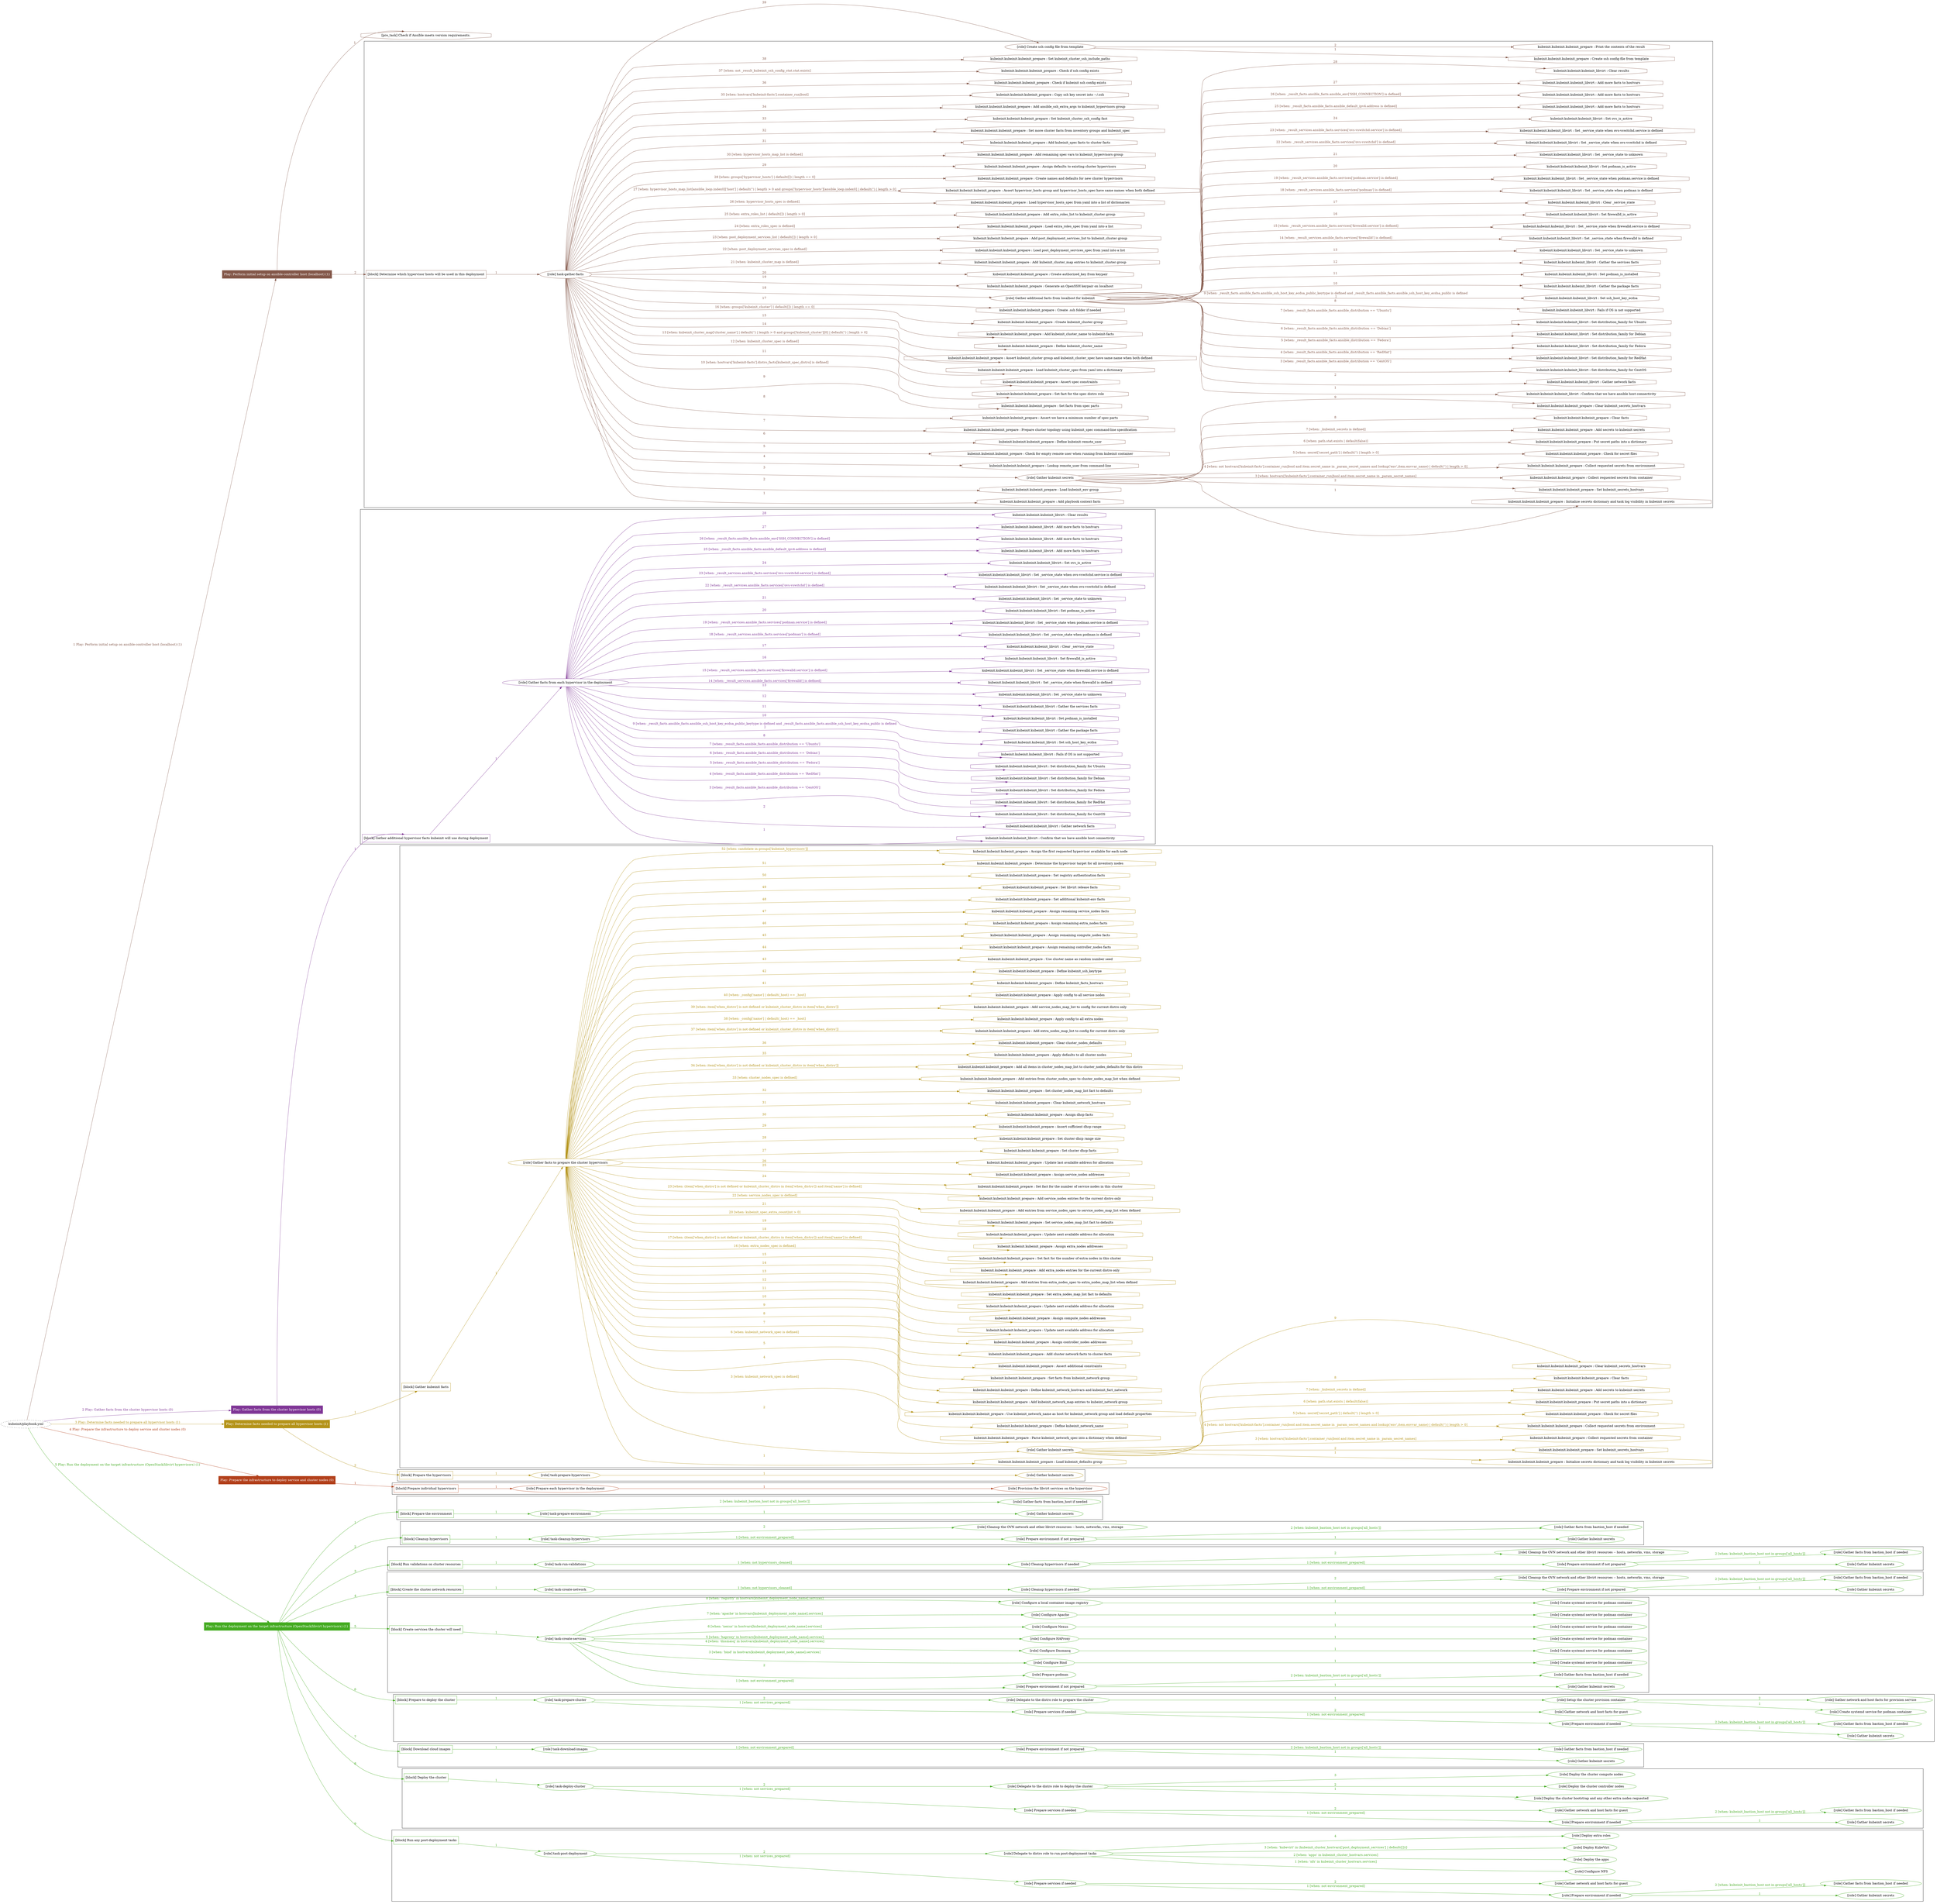 digraph {
	graph [concentrate=true ordering=in rankdir=LR ratio=fill]
	edge [esep=5 sep=10]
	"kubeinit/playbook.yml" [URL="/home/runner/work/kubeinit/kubeinit/kubeinit/playbook.yml" id=playbook_c61cfd91 style=dotted]
	"kubeinit/playbook.yml" -> play_1b135799 [label="1 Play: Perform initial setup on ansible-controller host (localhost) (1)" color="#835749" fontcolor="#835749" id=edge_play_1b135799 labeltooltip="1 Play: Perform initial setup on ansible-controller host (localhost) (1)" tooltip="1 Play: Perform initial setup on ansible-controller host (localhost) (1)"]
	subgraph "Play: Perform initial setup on ansible-controller host (localhost) (1)" {
		play_1b135799 [label="Play: Perform initial setup on ansible-controller host (localhost) (1)" URL="/home/runner/work/kubeinit/kubeinit/kubeinit/playbook.yml" color="#835749" fontcolor="#ffffff" id=play_1b135799 shape=box style=filled tooltip=localhost]
		pre_task_35857790 [label="[pre_task] Check if Ansible meets version requirements." URL="/home/runner/work/kubeinit/kubeinit/kubeinit/playbook.yml" color="#835749" id=pre_task_35857790 shape=octagon tooltip="Check if Ansible meets version requirements."]
		play_1b135799 -> pre_task_35857790 [label="1 " color="#835749" fontcolor="#835749" id=edge_pre_task_35857790 labeltooltip="1 " tooltip="1 "]
		play_1b135799 -> block_d469bbe8 [label=2 color="#835749" fontcolor="#835749" id=edge_block_d469bbe8 labeltooltip=2 tooltip=2]
		subgraph cluster_block_d469bbe8 {
			block_d469bbe8 [label="[block] Determine which hypervisor hosts will be used in this deployment" URL="/home/runner/work/kubeinit/kubeinit/kubeinit/playbook.yml" color="#835749" id=block_d469bbe8 labeltooltip="Determine which hypervisor hosts will be used in this deployment" shape=box tooltip="Determine which hypervisor hosts will be used in this deployment"]
			block_d469bbe8 -> role_7dd7d182 [label="1 " color="#835749" fontcolor="#835749" id=edge_role_7dd7d182 labeltooltip="1 " tooltip="1 "]
			subgraph "task-gather-facts" {
				role_7dd7d182 [label="[role] task-gather-facts" URL="/home/runner/work/kubeinit/kubeinit/kubeinit/playbook.yml" color="#835749" id=role_7dd7d182 tooltip="task-gather-facts"]
				task_5162619f [label="kubeinit.kubeinit.kubeinit_prepare : Add playbook context facts" URL="/home/runner/.ansible/collections/ansible_collections/kubeinit/kubeinit/roles/kubeinit_prepare/tasks/build_hypervisors_group.yml" color="#835749" id=task_5162619f shape=octagon tooltip="kubeinit.kubeinit.kubeinit_prepare : Add playbook context facts"]
				role_7dd7d182 -> task_5162619f [label="1 " color="#835749" fontcolor="#835749" id=edge_task_5162619f labeltooltip="1 " tooltip="1 "]
				task_621a7314 [label="kubeinit.kubeinit.kubeinit_prepare : Load kubeinit_env group" URL="/home/runner/.ansible/collections/ansible_collections/kubeinit/kubeinit/roles/kubeinit_prepare/tasks/build_hypervisors_group.yml" color="#835749" id=task_621a7314 shape=octagon tooltip="kubeinit.kubeinit.kubeinit_prepare : Load kubeinit_env group"]
				role_7dd7d182 -> task_621a7314 [label="2 " color="#835749" fontcolor="#835749" id=edge_task_621a7314 labeltooltip="2 " tooltip="2 "]
				role_7dd7d182 -> role_586a9078 [label="3 " color="#835749" fontcolor="#835749" id=edge_role_586a9078 labeltooltip="3 " tooltip="3 "]
				subgraph "Gather kubeinit secrets" {
					role_586a9078 [label="[role] Gather kubeinit secrets" URL="/home/runner/.ansible/collections/ansible_collections/kubeinit/kubeinit/roles/kubeinit_prepare/tasks/build_hypervisors_group.yml" color="#835749" id=role_586a9078 tooltip="Gather kubeinit secrets"]
					task_3e23d943 [label="kubeinit.kubeinit.kubeinit_prepare : Initialize secrets dictionary and task log visibility in kubeinit secrets" URL="/home/runner/.ansible/collections/ansible_collections/kubeinit/kubeinit/roles/kubeinit_prepare/tasks/gather_kubeinit_secrets.yml" color="#835749" id=task_3e23d943 shape=octagon tooltip="kubeinit.kubeinit.kubeinit_prepare : Initialize secrets dictionary and task log visibility in kubeinit secrets"]
					role_586a9078 -> task_3e23d943 [label="1 " color="#835749" fontcolor="#835749" id=edge_task_3e23d943 labeltooltip="1 " tooltip="1 "]
					task_8bc74db2 [label="kubeinit.kubeinit.kubeinit_prepare : Set kubeinit_secrets_hostvars" URL="/home/runner/.ansible/collections/ansible_collections/kubeinit/kubeinit/roles/kubeinit_prepare/tasks/gather_kubeinit_secrets.yml" color="#835749" id=task_8bc74db2 shape=octagon tooltip="kubeinit.kubeinit.kubeinit_prepare : Set kubeinit_secrets_hostvars"]
					role_586a9078 -> task_8bc74db2 [label="2 " color="#835749" fontcolor="#835749" id=edge_task_8bc74db2 labeltooltip="2 " tooltip="2 "]
					task_8ffb7256 [label="kubeinit.kubeinit.kubeinit_prepare : Collect requested secrets from container" URL="/home/runner/.ansible/collections/ansible_collections/kubeinit/kubeinit/roles/kubeinit_prepare/tasks/gather_kubeinit_secrets.yml" color="#835749" id=task_8ffb7256 shape=octagon tooltip="kubeinit.kubeinit.kubeinit_prepare : Collect requested secrets from container"]
					role_586a9078 -> task_8ffb7256 [label="3 [when: hostvars['kubeinit-facts'].container_run|bool and item.secret_name in _param_secret_names]" color="#835749" fontcolor="#835749" id=edge_task_8ffb7256 labeltooltip="3 [when: hostvars['kubeinit-facts'].container_run|bool and item.secret_name in _param_secret_names]" tooltip="3 [when: hostvars['kubeinit-facts'].container_run|bool and item.secret_name in _param_secret_names]"]
					task_cf5d7a1a [label="kubeinit.kubeinit.kubeinit_prepare : Collect requested secrets from environment" URL="/home/runner/.ansible/collections/ansible_collections/kubeinit/kubeinit/roles/kubeinit_prepare/tasks/gather_kubeinit_secrets.yml" color="#835749" id=task_cf5d7a1a shape=octagon tooltip="kubeinit.kubeinit.kubeinit_prepare : Collect requested secrets from environment"]
					role_586a9078 -> task_cf5d7a1a [label="4 [when: not hostvars['kubeinit-facts'].container_run|bool and item.secret_name in _param_secret_names and lookup('env',item.envvar_name) | default('') | length > 0]" color="#835749" fontcolor="#835749" id=edge_task_cf5d7a1a labeltooltip="4 [when: not hostvars['kubeinit-facts'].container_run|bool and item.secret_name in _param_secret_names and lookup('env',item.envvar_name) | default('') | length > 0]" tooltip="4 [when: not hostvars['kubeinit-facts'].container_run|bool and item.secret_name in _param_secret_names and lookup('env',item.envvar_name) | default('') | length > 0]"]
					task_fc40ed59 [label="kubeinit.kubeinit.kubeinit_prepare : Check for secret files" URL="/home/runner/.ansible/collections/ansible_collections/kubeinit/kubeinit/roles/kubeinit_prepare/tasks/gather_kubeinit_secrets.yml" color="#835749" id=task_fc40ed59 shape=octagon tooltip="kubeinit.kubeinit.kubeinit_prepare : Check for secret files"]
					role_586a9078 -> task_fc40ed59 [label="5 [when: secret['secret_path'] | default('') | length > 0]" color="#835749" fontcolor="#835749" id=edge_task_fc40ed59 labeltooltip="5 [when: secret['secret_path'] | default('') | length > 0]" tooltip="5 [when: secret['secret_path'] | default('') | length > 0]"]
					task_853d55c0 [label="kubeinit.kubeinit.kubeinit_prepare : Put secret paths into a dictionary" URL="/home/runner/.ansible/collections/ansible_collections/kubeinit/kubeinit/roles/kubeinit_prepare/tasks/gather_kubeinit_secrets.yml" color="#835749" id=task_853d55c0 shape=octagon tooltip="kubeinit.kubeinit.kubeinit_prepare : Put secret paths into a dictionary"]
					role_586a9078 -> task_853d55c0 [label="6 [when: path.stat.exists | default(false)]" color="#835749" fontcolor="#835749" id=edge_task_853d55c0 labeltooltip="6 [when: path.stat.exists | default(false)]" tooltip="6 [when: path.stat.exists | default(false)]"]
					task_88d7a033 [label="kubeinit.kubeinit.kubeinit_prepare : Add secrets to kubeinit secrets" URL="/home/runner/.ansible/collections/ansible_collections/kubeinit/kubeinit/roles/kubeinit_prepare/tasks/gather_kubeinit_secrets.yml" color="#835749" id=task_88d7a033 shape=octagon tooltip="kubeinit.kubeinit.kubeinit_prepare : Add secrets to kubeinit secrets"]
					role_586a9078 -> task_88d7a033 [label="7 [when: _kubeinit_secrets is defined]" color="#835749" fontcolor="#835749" id=edge_task_88d7a033 labeltooltip="7 [when: _kubeinit_secrets is defined]" tooltip="7 [when: _kubeinit_secrets is defined]"]
					task_fd700ea3 [label="kubeinit.kubeinit.kubeinit_prepare : Clear facts" URL="/home/runner/.ansible/collections/ansible_collections/kubeinit/kubeinit/roles/kubeinit_prepare/tasks/gather_kubeinit_secrets.yml" color="#835749" id=task_fd700ea3 shape=octagon tooltip="kubeinit.kubeinit.kubeinit_prepare : Clear facts"]
					role_586a9078 -> task_fd700ea3 [label="8 " color="#835749" fontcolor="#835749" id=edge_task_fd700ea3 labeltooltip="8 " tooltip="8 "]
					task_e7aae337 [label="kubeinit.kubeinit.kubeinit_prepare : Clear kubeinit_secrets_hostvars" URL="/home/runner/.ansible/collections/ansible_collections/kubeinit/kubeinit/roles/kubeinit_prepare/tasks/gather_kubeinit_secrets.yml" color="#835749" id=task_e7aae337 shape=octagon tooltip="kubeinit.kubeinit.kubeinit_prepare : Clear kubeinit_secrets_hostvars"]
					role_586a9078 -> task_e7aae337 [label="9 " color="#835749" fontcolor="#835749" id=edge_task_e7aae337 labeltooltip="9 " tooltip="9 "]
				}
				task_561746a8 [label="kubeinit.kubeinit.kubeinit_prepare : Lookup remote_user from command-line" URL="/home/runner/.ansible/collections/ansible_collections/kubeinit/kubeinit/roles/kubeinit_prepare/tasks/build_hypervisors_group.yml" color="#835749" id=task_561746a8 shape=octagon tooltip="kubeinit.kubeinit.kubeinit_prepare : Lookup remote_user from command-line"]
				role_7dd7d182 -> task_561746a8 [label="4 " color="#835749" fontcolor="#835749" id=edge_task_561746a8 labeltooltip="4 " tooltip="4 "]
				task_d1c5152c [label="kubeinit.kubeinit.kubeinit_prepare : Check for empty remote user when running from kubeinit container" URL="/home/runner/.ansible/collections/ansible_collections/kubeinit/kubeinit/roles/kubeinit_prepare/tasks/build_hypervisors_group.yml" color="#835749" id=task_d1c5152c shape=octagon tooltip="kubeinit.kubeinit.kubeinit_prepare : Check for empty remote user when running from kubeinit container"]
				role_7dd7d182 -> task_d1c5152c [label="5 " color="#835749" fontcolor="#835749" id=edge_task_d1c5152c labeltooltip="5 " tooltip="5 "]
				task_e4f45e4d [label="kubeinit.kubeinit.kubeinit_prepare : Define kubeinit remote_user" URL="/home/runner/.ansible/collections/ansible_collections/kubeinit/kubeinit/roles/kubeinit_prepare/tasks/build_hypervisors_group.yml" color="#835749" id=task_e4f45e4d shape=octagon tooltip="kubeinit.kubeinit.kubeinit_prepare : Define kubeinit remote_user"]
				role_7dd7d182 -> task_e4f45e4d [label="6 " color="#835749" fontcolor="#835749" id=edge_task_e4f45e4d labeltooltip="6 " tooltip="6 "]
				task_4167bfde [label="kubeinit.kubeinit.kubeinit_prepare : Prepare cluster topology using kubeinit_spec command-line specification" URL="/home/runner/.ansible/collections/ansible_collections/kubeinit/kubeinit/roles/kubeinit_prepare/tasks/build_hypervisors_group.yml" color="#835749" id=task_4167bfde shape=octagon tooltip="kubeinit.kubeinit.kubeinit_prepare : Prepare cluster topology using kubeinit_spec command-line specification"]
				role_7dd7d182 -> task_4167bfde [label="7 " color="#835749" fontcolor="#835749" id=edge_task_4167bfde labeltooltip="7 " tooltip="7 "]
				task_355ed815 [label="kubeinit.kubeinit.kubeinit_prepare : Assert we have a minimum number of spec parts" URL="/home/runner/.ansible/collections/ansible_collections/kubeinit/kubeinit/roles/kubeinit_prepare/tasks/build_hypervisors_group.yml" color="#835749" id=task_355ed815 shape=octagon tooltip="kubeinit.kubeinit.kubeinit_prepare : Assert we have a minimum number of spec parts"]
				role_7dd7d182 -> task_355ed815 [label="8 " color="#835749" fontcolor="#835749" id=edge_task_355ed815 labeltooltip="8 " tooltip="8 "]
				task_fb4fcf0d [label="kubeinit.kubeinit.kubeinit_prepare : Set facts from spec parts" URL="/home/runner/.ansible/collections/ansible_collections/kubeinit/kubeinit/roles/kubeinit_prepare/tasks/build_hypervisors_group.yml" color="#835749" id=task_fb4fcf0d shape=octagon tooltip="kubeinit.kubeinit.kubeinit_prepare : Set facts from spec parts"]
				role_7dd7d182 -> task_fb4fcf0d [label="9 " color="#835749" fontcolor="#835749" id=edge_task_fb4fcf0d labeltooltip="9 " tooltip="9 "]
				task_f9abf76d [label="kubeinit.kubeinit.kubeinit_prepare : Set fact for the spec distro role" URL="/home/runner/.ansible/collections/ansible_collections/kubeinit/kubeinit/roles/kubeinit_prepare/tasks/build_hypervisors_group.yml" color="#835749" id=task_f9abf76d shape=octagon tooltip="kubeinit.kubeinit.kubeinit_prepare : Set fact for the spec distro role"]
				role_7dd7d182 -> task_f9abf76d [label="10 [when: hostvars['kubeinit-facts'].distro_facts[kubeinit_spec_distro] is defined]" color="#835749" fontcolor="#835749" id=edge_task_f9abf76d labeltooltip="10 [when: hostvars['kubeinit-facts'].distro_facts[kubeinit_spec_distro] is defined]" tooltip="10 [when: hostvars['kubeinit-facts'].distro_facts[kubeinit_spec_distro] is defined]"]
				task_98d9b59b [label="kubeinit.kubeinit.kubeinit_prepare : Assert spec constraints" URL="/home/runner/.ansible/collections/ansible_collections/kubeinit/kubeinit/roles/kubeinit_prepare/tasks/build_hypervisors_group.yml" color="#835749" id=task_98d9b59b shape=octagon tooltip="kubeinit.kubeinit.kubeinit_prepare : Assert spec constraints"]
				role_7dd7d182 -> task_98d9b59b [label="11 " color="#835749" fontcolor="#835749" id=edge_task_98d9b59b labeltooltip="11 " tooltip="11 "]
				task_349d2133 [label="kubeinit.kubeinit.kubeinit_prepare : Load kubeinit_cluster_spec from yaml into a dictionary" URL="/home/runner/.ansible/collections/ansible_collections/kubeinit/kubeinit/roles/kubeinit_prepare/tasks/build_hypervisors_group.yml" color="#835749" id=task_349d2133 shape=octagon tooltip="kubeinit.kubeinit.kubeinit_prepare : Load kubeinit_cluster_spec from yaml into a dictionary"]
				role_7dd7d182 -> task_349d2133 [label="12 [when: kubeinit_cluster_spec is defined]" color="#835749" fontcolor="#835749" id=edge_task_349d2133 labeltooltip="12 [when: kubeinit_cluster_spec is defined]" tooltip="12 [when: kubeinit_cluster_spec is defined]"]
				task_53d22932 [label="kubeinit.kubeinit.kubeinit_prepare : Assert kubeinit_cluster group and kubeinit_cluster_spec have same name when both defined" URL="/home/runner/.ansible/collections/ansible_collections/kubeinit/kubeinit/roles/kubeinit_prepare/tasks/build_hypervisors_group.yml" color="#835749" id=task_53d22932 shape=octagon tooltip="kubeinit.kubeinit.kubeinit_prepare : Assert kubeinit_cluster group and kubeinit_cluster_spec have same name when both defined"]
				role_7dd7d182 -> task_53d22932 [label="13 [when: kubeinit_cluster_map['cluster_name'] | default('') | length > 0 and groups['kubeinit_cluster'][0] | default('') | length > 0]" color="#835749" fontcolor="#835749" id=edge_task_53d22932 labeltooltip="13 [when: kubeinit_cluster_map['cluster_name'] | default('') | length > 0 and groups['kubeinit_cluster'][0] | default('') | length > 0]" tooltip="13 [when: kubeinit_cluster_map['cluster_name'] | default('') | length > 0 and groups['kubeinit_cluster'][0] | default('') | length > 0]"]
				task_4fc7e11b [label="kubeinit.kubeinit.kubeinit_prepare : Define kubeinit_cluster_name" URL="/home/runner/.ansible/collections/ansible_collections/kubeinit/kubeinit/roles/kubeinit_prepare/tasks/build_hypervisors_group.yml" color="#835749" id=task_4fc7e11b shape=octagon tooltip="kubeinit.kubeinit.kubeinit_prepare : Define kubeinit_cluster_name"]
				role_7dd7d182 -> task_4fc7e11b [label="14 " color="#835749" fontcolor="#835749" id=edge_task_4fc7e11b labeltooltip="14 " tooltip="14 "]
				task_3cd048b6 [label="kubeinit.kubeinit.kubeinit_prepare : Add kubeinit_cluster_name to kubeinit-facts" URL="/home/runner/.ansible/collections/ansible_collections/kubeinit/kubeinit/roles/kubeinit_prepare/tasks/build_hypervisors_group.yml" color="#835749" id=task_3cd048b6 shape=octagon tooltip="kubeinit.kubeinit.kubeinit_prepare : Add kubeinit_cluster_name to kubeinit-facts"]
				role_7dd7d182 -> task_3cd048b6 [label="15 " color="#835749" fontcolor="#835749" id=edge_task_3cd048b6 labeltooltip="15 " tooltip="15 "]
				task_f5ce7bc0 [label="kubeinit.kubeinit.kubeinit_prepare : Create kubeinit_cluster group" URL="/home/runner/.ansible/collections/ansible_collections/kubeinit/kubeinit/roles/kubeinit_prepare/tasks/build_hypervisors_group.yml" color="#835749" id=task_f5ce7bc0 shape=octagon tooltip="kubeinit.kubeinit.kubeinit_prepare : Create kubeinit_cluster group"]
				role_7dd7d182 -> task_f5ce7bc0 [label="16 [when: groups['kubeinit_cluster'] | default([]) | length == 0]" color="#835749" fontcolor="#835749" id=edge_task_f5ce7bc0 labeltooltip="16 [when: groups['kubeinit_cluster'] | default([]) | length == 0]" tooltip="16 [when: groups['kubeinit_cluster'] | default([]) | length == 0]"]
				task_a3af5417 [label="kubeinit.kubeinit.kubeinit_prepare : Create .ssh folder if needed" URL="/home/runner/.ansible/collections/ansible_collections/kubeinit/kubeinit/roles/kubeinit_prepare/tasks/build_hypervisors_group.yml" color="#835749" id=task_a3af5417 shape=octagon tooltip="kubeinit.kubeinit.kubeinit_prepare : Create .ssh folder if needed"]
				role_7dd7d182 -> task_a3af5417 [label="17 " color="#835749" fontcolor="#835749" id=edge_task_a3af5417 labeltooltip="17 " tooltip="17 "]
				role_7dd7d182 -> role_d1dd9ce3 [label="18 " color="#835749" fontcolor="#835749" id=edge_role_d1dd9ce3 labeltooltip="18 " tooltip="18 "]
				subgraph "Gather additional facts from localhost for kubeinit" {
					role_d1dd9ce3 [label="[role] Gather additional facts from localhost for kubeinit" URL="/home/runner/.ansible/collections/ansible_collections/kubeinit/kubeinit/roles/kubeinit_prepare/tasks/build_hypervisors_group.yml" color="#835749" id=role_d1dd9ce3 tooltip="Gather additional facts from localhost for kubeinit"]
					task_24559bb5 [label="kubeinit.kubeinit.kubeinit_libvirt : Confirm that we have ansible host connectivity" URL="/home/runner/.ansible/collections/ansible_collections/kubeinit/kubeinit/roles/kubeinit_libvirt/tasks/gather_host_facts.yml" color="#835749" id=task_24559bb5 shape=octagon tooltip="kubeinit.kubeinit.kubeinit_libvirt : Confirm that we have ansible host connectivity"]
					role_d1dd9ce3 -> task_24559bb5 [label="1 " color="#835749" fontcolor="#835749" id=edge_task_24559bb5 labeltooltip="1 " tooltip="1 "]
					task_1ab0bc5d [label="kubeinit.kubeinit.kubeinit_libvirt : Gather network facts" URL="/home/runner/.ansible/collections/ansible_collections/kubeinit/kubeinit/roles/kubeinit_libvirt/tasks/gather_host_facts.yml" color="#835749" id=task_1ab0bc5d shape=octagon tooltip="kubeinit.kubeinit.kubeinit_libvirt : Gather network facts"]
					role_d1dd9ce3 -> task_1ab0bc5d [label="2 " color="#835749" fontcolor="#835749" id=edge_task_1ab0bc5d labeltooltip="2 " tooltip="2 "]
					task_5abac0d7 [label="kubeinit.kubeinit.kubeinit_libvirt : Set distribution_family for CentOS" URL="/home/runner/.ansible/collections/ansible_collections/kubeinit/kubeinit/roles/kubeinit_libvirt/tasks/gather_host_facts.yml" color="#835749" id=task_5abac0d7 shape=octagon tooltip="kubeinit.kubeinit.kubeinit_libvirt : Set distribution_family for CentOS"]
					role_d1dd9ce3 -> task_5abac0d7 [label="3 [when: _result_facts.ansible_facts.ansible_distribution == 'CentOS']" color="#835749" fontcolor="#835749" id=edge_task_5abac0d7 labeltooltip="3 [when: _result_facts.ansible_facts.ansible_distribution == 'CentOS']" tooltip="3 [when: _result_facts.ansible_facts.ansible_distribution == 'CentOS']"]
					task_cee34438 [label="kubeinit.kubeinit.kubeinit_libvirt : Set distribution_family for RedHat" URL="/home/runner/.ansible/collections/ansible_collections/kubeinit/kubeinit/roles/kubeinit_libvirt/tasks/gather_host_facts.yml" color="#835749" id=task_cee34438 shape=octagon tooltip="kubeinit.kubeinit.kubeinit_libvirt : Set distribution_family for RedHat"]
					role_d1dd9ce3 -> task_cee34438 [label="4 [when: _result_facts.ansible_facts.ansible_distribution == 'RedHat']" color="#835749" fontcolor="#835749" id=edge_task_cee34438 labeltooltip="4 [when: _result_facts.ansible_facts.ansible_distribution == 'RedHat']" tooltip="4 [when: _result_facts.ansible_facts.ansible_distribution == 'RedHat']"]
					task_341e438a [label="kubeinit.kubeinit.kubeinit_libvirt : Set distribution_family for Fedora" URL="/home/runner/.ansible/collections/ansible_collections/kubeinit/kubeinit/roles/kubeinit_libvirt/tasks/gather_host_facts.yml" color="#835749" id=task_341e438a shape=octagon tooltip="kubeinit.kubeinit.kubeinit_libvirt : Set distribution_family for Fedora"]
					role_d1dd9ce3 -> task_341e438a [label="5 [when: _result_facts.ansible_facts.ansible_distribution == 'Fedora']" color="#835749" fontcolor="#835749" id=edge_task_341e438a labeltooltip="5 [when: _result_facts.ansible_facts.ansible_distribution == 'Fedora']" tooltip="5 [when: _result_facts.ansible_facts.ansible_distribution == 'Fedora']"]
					task_8636436b [label="kubeinit.kubeinit.kubeinit_libvirt : Set distribution_family for Debian" URL="/home/runner/.ansible/collections/ansible_collections/kubeinit/kubeinit/roles/kubeinit_libvirt/tasks/gather_host_facts.yml" color="#835749" id=task_8636436b shape=octagon tooltip="kubeinit.kubeinit.kubeinit_libvirt : Set distribution_family for Debian"]
					role_d1dd9ce3 -> task_8636436b [label="6 [when: _result_facts.ansible_facts.ansible_distribution == 'Debian']" color="#835749" fontcolor="#835749" id=edge_task_8636436b labeltooltip="6 [when: _result_facts.ansible_facts.ansible_distribution == 'Debian']" tooltip="6 [when: _result_facts.ansible_facts.ansible_distribution == 'Debian']"]
					task_581f999e [label="kubeinit.kubeinit.kubeinit_libvirt : Set distribution_family for Ubuntu" URL="/home/runner/.ansible/collections/ansible_collections/kubeinit/kubeinit/roles/kubeinit_libvirt/tasks/gather_host_facts.yml" color="#835749" id=task_581f999e shape=octagon tooltip="kubeinit.kubeinit.kubeinit_libvirt : Set distribution_family for Ubuntu"]
					role_d1dd9ce3 -> task_581f999e [label="7 [when: _result_facts.ansible_facts.ansible_distribution == 'Ubuntu']" color="#835749" fontcolor="#835749" id=edge_task_581f999e labeltooltip="7 [when: _result_facts.ansible_facts.ansible_distribution == 'Ubuntu']" tooltip="7 [when: _result_facts.ansible_facts.ansible_distribution == 'Ubuntu']"]
					task_e78137c3 [label="kubeinit.kubeinit.kubeinit_libvirt : Fails if OS is not supported" URL="/home/runner/.ansible/collections/ansible_collections/kubeinit/kubeinit/roles/kubeinit_libvirt/tasks/gather_host_facts.yml" color="#835749" id=task_e78137c3 shape=octagon tooltip="kubeinit.kubeinit.kubeinit_libvirt : Fails if OS is not supported"]
					role_d1dd9ce3 -> task_e78137c3 [label="8 " color="#835749" fontcolor="#835749" id=edge_task_e78137c3 labeltooltip="8 " tooltip="8 "]
					task_81255e58 [label="kubeinit.kubeinit.kubeinit_libvirt : Set ssh_host_key_ecdsa" URL="/home/runner/.ansible/collections/ansible_collections/kubeinit/kubeinit/roles/kubeinit_libvirt/tasks/gather_host_facts.yml" color="#835749" id=task_81255e58 shape=octagon tooltip="kubeinit.kubeinit.kubeinit_libvirt : Set ssh_host_key_ecdsa"]
					role_d1dd9ce3 -> task_81255e58 [label="9 [when: _result_facts.ansible_facts.ansible_ssh_host_key_ecdsa_public_keytype is defined and _result_facts.ansible_facts.ansible_ssh_host_key_ecdsa_public is defined
]" color="#835749" fontcolor="#835749" id=edge_task_81255e58 labeltooltip="9 [when: _result_facts.ansible_facts.ansible_ssh_host_key_ecdsa_public_keytype is defined and _result_facts.ansible_facts.ansible_ssh_host_key_ecdsa_public is defined
]" tooltip="9 [when: _result_facts.ansible_facts.ansible_ssh_host_key_ecdsa_public_keytype is defined and _result_facts.ansible_facts.ansible_ssh_host_key_ecdsa_public is defined
]"]
					task_d967582d [label="kubeinit.kubeinit.kubeinit_libvirt : Gather the package facts" URL="/home/runner/.ansible/collections/ansible_collections/kubeinit/kubeinit/roles/kubeinit_libvirt/tasks/gather_host_facts.yml" color="#835749" id=task_d967582d shape=octagon tooltip="kubeinit.kubeinit.kubeinit_libvirt : Gather the package facts"]
					role_d1dd9ce3 -> task_d967582d [label="10 " color="#835749" fontcolor="#835749" id=edge_task_d967582d labeltooltip="10 " tooltip="10 "]
					task_064ba72c [label="kubeinit.kubeinit.kubeinit_libvirt : Set podman_is_installed" URL="/home/runner/.ansible/collections/ansible_collections/kubeinit/kubeinit/roles/kubeinit_libvirt/tasks/gather_host_facts.yml" color="#835749" id=task_064ba72c shape=octagon tooltip="kubeinit.kubeinit.kubeinit_libvirt : Set podman_is_installed"]
					role_d1dd9ce3 -> task_064ba72c [label="11 " color="#835749" fontcolor="#835749" id=edge_task_064ba72c labeltooltip="11 " tooltip="11 "]
					task_39ff8f94 [label="kubeinit.kubeinit.kubeinit_libvirt : Gather the services facts" URL="/home/runner/.ansible/collections/ansible_collections/kubeinit/kubeinit/roles/kubeinit_libvirt/tasks/gather_host_facts.yml" color="#835749" id=task_39ff8f94 shape=octagon tooltip="kubeinit.kubeinit.kubeinit_libvirt : Gather the services facts"]
					role_d1dd9ce3 -> task_39ff8f94 [label="12 " color="#835749" fontcolor="#835749" id=edge_task_39ff8f94 labeltooltip="12 " tooltip="12 "]
					task_61d5d4c6 [label="kubeinit.kubeinit.kubeinit_libvirt : Set _service_state to unknown" URL="/home/runner/.ansible/collections/ansible_collections/kubeinit/kubeinit/roles/kubeinit_libvirt/tasks/gather_host_facts.yml" color="#835749" id=task_61d5d4c6 shape=octagon tooltip="kubeinit.kubeinit.kubeinit_libvirt : Set _service_state to unknown"]
					role_d1dd9ce3 -> task_61d5d4c6 [label="13 " color="#835749" fontcolor="#835749" id=edge_task_61d5d4c6 labeltooltip="13 " tooltip="13 "]
					task_c27040b8 [label="kubeinit.kubeinit.kubeinit_libvirt : Set _service_state when firewalld is defined" URL="/home/runner/.ansible/collections/ansible_collections/kubeinit/kubeinit/roles/kubeinit_libvirt/tasks/gather_host_facts.yml" color="#835749" id=task_c27040b8 shape=octagon tooltip="kubeinit.kubeinit.kubeinit_libvirt : Set _service_state when firewalld is defined"]
					role_d1dd9ce3 -> task_c27040b8 [label="14 [when: _result_services.ansible_facts.services['firewalld'] is defined]" color="#835749" fontcolor="#835749" id=edge_task_c27040b8 labeltooltip="14 [when: _result_services.ansible_facts.services['firewalld'] is defined]" tooltip="14 [when: _result_services.ansible_facts.services['firewalld'] is defined]"]
					task_16d04d87 [label="kubeinit.kubeinit.kubeinit_libvirt : Set _service_state when firewalld.service is defined" URL="/home/runner/.ansible/collections/ansible_collections/kubeinit/kubeinit/roles/kubeinit_libvirt/tasks/gather_host_facts.yml" color="#835749" id=task_16d04d87 shape=octagon tooltip="kubeinit.kubeinit.kubeinit_libvirt : Set _service_state when firewalld.service is defined"]
					role_d1dd9ce3 -> task_16d04d87 [label="15 [when: _result_services.ansible_facts.services['firewalld.service'] is defined]" color="#835749" fontcolor="#835749" id=edge_task_16d04d87 labeltooltip="15 [when: _result_services.ansible_facts.services['firewalld.service'] is defined]" tooltip="15 [when: _result_services.ansible_facts.services['firewalld.service'] is defined]"]
					task_07bcf41b [label="kubeinit.kubeinit.kubeinit_libvirt : Set firewalld_is_active" URL="/home/runner/.ansible/collections/ansible_collections/kubeinit/kubeinit/roles/kubeinit_libvirt/tasks/gather_host_facts.yml" color="#835749" id=task_07bcf41b shape=octagon tooltip="kubeinit.kubeinit.kubeinit_libvirt : Set firewalld_is_active"]
					role_d1dd9ce3 -> task_07bcf41b [label="16 " color="#835749" fontcolor="#835749" id=edge_task_07bcf41b labeltooltip="16 " tooltip="16 "]
					task_51b5090f [label="kubeinit.kubeinit.kubeinit_libvirt : Clear _service_state" URL="/home/runner/.ansible/collections/ansible_collections/kubeinit/kubeinit/roles/kubeinit_libvirt/tasks/gather_host_facts.yml" color="#835749" id=task_51b5090f shape=octagon tooltip="kubeinit.kubeinit.kubeinit_libvirt : Clear _service_state"]
					role_d1dd9ce3 -> task_51b5090f [label="17 " color="#835749" fontcolor="#835749" id=edge_task_51b5090f labeltooltip="17 " tooltip="17 "]
					task_1cb84181 [label="kubeinit.kubeinit.kubeinit_libvirt : Set _service_state when podman is defined" URL="/home/runner/.ansible/collections/ansible_collections/kubeinit/kubeinit/roles/kubeinit_libvirt/tasks/gather_host_facts.yml" color="#835749" id=task_1cb84181 shape=octagon tooltip="kubeinit.kubeinit.kubeinit_libvirt : Set _service_state when podman is defined"]
					role_d1dd9ce3 -> task_1cb84181 [label="18 [when: _result_services.ansible_facts.services['podman'] is defined]" color="#835749" fontcolor="#835749" id=edge_task_1cb84181 labeltooltip="18 [when: _result_services.ansible_facts.services['podman'] is defined]" tooltip="18 [when: _result_services.ansible_facts.services['podman'] is defined]"]
					task_5c375304 [label="kubeinit.kubeinit.kubeinit_libvirt : Set _service_state when podman.service is defined" URL="/home/runner/.ansible/collections/ansible_collections/kubeinit/kubeinit/roles/kubeinit_libvirt/tasks/gather_host_facts.yml" color="#835749" id=task_5c375304 shape=octagon tooltip="kubeinit.kubeinit.kubeinit_libvirt : Set _service_state when podman.service is defined"]
					role_d1dd9ce3 -> task_5c375304 [label="19 [when: _result_services.ansible_facts.services['podman.service'] is defined]" color="#835749" fontcolor="#835749" id=edge_task_5c375304 labeltooltip="19 [when: _result_services.ansible_facts.services['podman.service'] is defined]" tooltip="19 [when: _result_services.ansible_facts.services['podman.service'] is defined]"]
					task_fc84a0f0 [label="kubeinit.kubeinit.kubeinit_libvirt : Set podman_is_active" URL="/home/runner/.ansible/collections/ansible_collections/kubeinit/kubeinit/roles/kubeinit_libvirt/tasks/gather_host_facts.yml" color="#835749" id=task_fc84a0f0 shape=octagon tooltip="kubeinit.kubeinit.kubeinit_libvirt : Set podman_is_active"]
					role_d1dd9ce3 -> task_fc84a0f0 [label="20 " color="#835749" fontcolor="#835749" id=edge_task_fc84a0f0 labeltooltip="20 " tooltip="20 "]
					task_cc75fdec [label="kubeinit.kubeinit.kubeinit_libvirt : Set _service_state to unknown" URL="/home/runner/.ansible/collections/ansible_collections/kubeinit/kubeinit/roles/kubeinit_libvirt/tasks/gather_host_facts.yml" color="#835749" id=task_cc75fdec shape=octagon tooltip="kubeinit.kubeinit.kubeinit_libvirt : Set _service_state to unknown"]
					role_d1dd9ce3 -> task_cc75fdec [label="21 " color="#835749" fontcolor="#835749" id=edge_task_cc75fdec labeltooltip="21 " tooltip="21 "]
					task_4f375eca [label="kubeinit.kubeinit.kubeinit_libvirt : Set _service_state when ovs-vswitchd is defined" URL="/home/runner/.ansible/collections/ansible_collections/kubeinit/kubeinit/roles/kubeinit_libvirt/tasks/gather_host_facts.yml" color="#835749" id=task_4f375eca shape=octagon tooltip="kubeinit.kubeinit.kubeinit_libvirt : Set _service_state when ovs-vswitchd is defined"]
					role_d1dd9ce3 -> task_4f375eca [label="22 [when: _result_services.ansible_facts.services['ovs-vswitchd'] is defined]" color="#835749" fontcolor="#835749" id=edge_task_4f375eca labeltooltip="22 [when: _result_services.ansible_facts.services['ovs-vswitchd'] is defined]" tooltip="22 [when: _result_services.ansible_facts.services['ovs-vswitchd'] is defined]"]
					task_8595e4c6 [label="kubeinit.kubeinit.kubeinit_libvirt : Set _service_state when ovs-vswitchd.service is defined" URL="/home/runner/.ansible/collections/ansible_collections/kubeinit/kubeinit/roles/kubeinit_libvirt/tasks/gather_host_facts.yml" color="#835749" id=task_8595e4c6 shape=octagon tooltip="kubeinit.kubeinit.kubeinit_libvirt : Set _service_state when ovs-vswitchd.service is defined"]
					role_d1dd9ce3 -> task_8595e4c6 [label="23 [when: _result_services.ansible_facts.services['ovs-vswitchd.service'] is defined]" color="#835749" fontcolor="#835749" id=edge_task_8595e4c6 labeltooltip="23 [when: _result_services.ansible_facts.services['ovs-vswitchd.service'] is defined]" tooltip="23 [when: _result_services.ansible_facts.services['ovs-vswitchd.service'] is defined]"]
					task_9ee9b509 [label="kubeinit.kubeinit.kubeinit_libvirt : Set ovs_is_active" URL="/home/runner/.ansible/collections/ansible_collections/kubeinit/kubeinit/roles/kubeinit_libvirt/tasks/gather_host_facts.yml" color="#835749" id=task_9ee9b509 shape=octagon tooltip="kubeinit.kubeinit.kubeinit_libvirt : Set ovs_is_active"]
					role_d1dd9ce3 -> task_9ee9b509 [label="24 " color="#835749" fontcolor="#835749" id=edge_task_9ee9b509 labeltooltip="24 " tooltip="24 "]
					task_b8e60b9e [label="kubeinit.kubeinit.kubeinit_libvirt : Add more facts to hostvars" URL="/home/runner/.ansible/collections/ansible_collections/kubeinit/kubeinit/roles/kubeinit_libvirt/tasks/gather_host_facts.yml" color="#835749" id=task_b8e60b9e shape=octagon tooltip="kubeinit.kubeinit.kubeinit_libvirt : Add more facts to hostvars"]
					role_d1dd9ce3 -> task_b8e60b9e [label="25 [when: _result_facts.ansible_facts.ansible_default_ipv4.address is defined]" color="#835749" fontcolor="#835749" id=edge_task_b8e60b9e labeltooltip="25 [when: _result_facts.ansible_facts.ansible_default_ipv4.address is defined]" tooltip="25 [when: _result_facts.ansible_facts.ansible_default_ipv4.address is defined]"]
					task_9fdc93ab [label="kubeinit.kubeinit.kubeinit_libvirt : Add more facts to hostvars" URL="/home/runner/.ansible/collections/ansible_collections/kubeinit/kubeinit/roles/kubeinit_libvirt/tasks/gather_host_facts.yml" color="#835749" id=task_9fdc93ab shape=octagon tooltip="kubeinit.kubeinit.kubeinit_libvirt : Add more facts to hostvars"]
					role_d1dd9ce3 -> task_9fdc93ab [label="26 [when: _result_facts.ansible_facts.ansible_env['SSH_CONNECTION'] is defined]" color="#835749" fontcolor="#835749" id=edge_task_9fdc93ab labeltooltip="26 [when: _result_facts.ansible_facts.ansible_env['SSH_CONNECTION'] is defined]" tooltip="26 [when: _result_facts.ansible_facts.ansible_env['SSH_CONNECTION'] is defined]"]
					task_c5490a1c [label="kubeinit.kubeinit.kubeinit_libvirt : Add more facts to hostvars" URL="/home/runner/.ansible/collections/ansible_collections/kubeinit/kubeinit/roles/kubeinit_libvirt/tasks/gather_host_facts.yml" color="#835749" id=task_c5490a1c shape=octagon tooltip="kubeinit.kubeinit.kubeinit_libvirt : Add more facts to hostvars"]
					role_d1dd9ce3 -> task_c5490a1c [label="27 " color="#835749" fontcolor="#835749" id=edge_task_c5490a1c labeltooltip="27 " tooltip="27 "]
					task_00bba6e6 [label="kubeinit.kubeinit.kubeinit_libvirt : Clear results" URL="/home/runner/.ansible/collections/ansible_collections/kubeinit/kubeinit/roles/kubeinit_libvirt/tasks/gather_host_facts.yml" color="#835749" id=task_00bba6e6 shape=octagon tooltip="kubeinit.kubeinit.kubeinit_libvirt : Clear results"]
					role_d1dd9ce3 -> task_00bba6e6 [label="28 " color="#835749" fontcolor="#835749" id=edge_task_00bba6e6 labeltooltip="28 " tooltip="28 "]
				}
				task_3af71ae9 [label="kubeinit.kubeinit.kubeinit_prepare : Generate an OpenSSH keypair on localhost" URL="/home/runner/.ansible/collections/ansible_collections/kubeinit/kubeinit/roles/kubeinit_prepare/tasks/build_hypervisors_group.yml" color="#835749" id=task_3af71ae9 shape=octagon tooltip="kubeinit.kubeinit.kubeinit_prepare : Generate an OpenSSH keypair on localhost"]
				role_7dd7d182 -> task_3af71ae9 [label="19 " color="#835749" fontcolor="#835749" id=edge_task_3af71ae9 labeltooltip="19 " tooltip="19 "]
				task_220bc094 [label="kubeinit.kubeinit.kubeinit_prepare : Create authorized_key from keypair" URL="/home/runner/.ansible/collections/ansible_collections/kubeinit/kubeinit/roles/kubeinit_prepare/tasks/build_hypervisors_group.yml" color="#835749" id=task_220bc094 shape=octagon tooltip="kubeinit.kubeinit.kubeinit_prepare : Create authorized_key from keypair"]
				role_7dd7d182 -> task_220bc094 [label="20 " color="#835749" fontcolor="#835749" id=edge_task_220bc094 labeltooltip="20 " tooltip="20 "]
				task_3b663912 [label="kubeinit.kubeinit.kubeinit_prepare : Add kubeinit_cluster_map entries to kubeinit_cluster group" URL="/home/runner/.ansible/collections/ansible_collections/kubeinit/kubeinit/roles/kubeinit_prepare/tasks/build_hypervisors_group.yml" color="#835749" id=task_3b663912 shape=octagon tooltip="kubeinit.kubeinit.kubeinit_prepare : Add kubeinit_cluster_map entries to kubeinit_cluster group"]
				role_7dd7d182 -> task_3b663912 [label="21 [when: kubeinit_cluster_map is defined]" color="#835749" fontcolor="#835749" id=edge_task_3b663912 labeltooltip="21 [when: kubeinit_cluster_map is defined]" tooltip="21 [when: kubeinit_cluster_map is defined]"]
				task_657c677d [label="kubeinit.kubeinit.kubeinit_prepare : Load post_deployment_services_spec from yaml into a list" URL="/home/runner/.ansible/collections/ansible_collections/kubeinit/kubeinit/roles/kubeinit_prepare/tasks/build_hypervisors_group.yml" color="#835749" id=task_657c677d shape=octagon tooltip="kubeinit.kubeinit.kubeinit_prepare : Load post_deployment_services_spec from yaml into a list"]
				role_7dd7d182 -> task_657c677d [label="22 [when: post_deployment_services_spec is defined]" color="#835749" fontcolor="#835749" id=edge_task_657c677d labeltooltip="22 [when: post_deployment_services_spec is defined]" tooltip="22 [when: post_deployment_services_spec is defined]"]
				task_acb5feb0 [label="kubeinit.kubeinit.kubeinit_prepare : Add post_deployment_services_list to kubeinit_cluster group" URL="/home/runner/.ansible/collections/ansible_collections/kubeinit/kubeinit/roles/kubeinit_prepare/tasks/build_hypervisors_group.yml" color="#835749" id=task_acb5feb0 shape=octagon tooltip="kubeinit.kubeinit.kubeinit_prepare : Add post_deployment_services_list to kubeinit_cluster group"]
				role_7dd7d182 -> task_acb5feb0 [label="23 [when: post_deployment_services_list | default([]) | length > 0]" color="#835749" fontcolor="#835749" id=edge_task_acb5feb0 labeltooltip="23 [when: post_deployment_services_list | default([]) | length > 0]" tooltip="23 [when: post_deployment_services_list | default([]) | length > 0]"]
				task_cc404a4d [label="kubeinit.kubeinit.kubeinit_prepare : Load extra_roles_spec from yaml into a list" URL="/home/runner/.ansible/collections/ansible_collections/kubeinit/kubeinit/roles/kubeinit_prepare/tasks/build_hypervisors_group.yml" color="#835749" id=task_cc404a4d shape=octagon tooltip="kubeinit.kubeinit.kubeinit_prepare : Load extra_roles_spec from yaml into a list"]
				role_7dd7d182 -> task_cc404a4d [label="24 [when: extra_roles_spec is defined]" color="#835749" fontcolor="#835749" id=edge_task_cc404a4d labeltooltip="24 [when: extra_roles_spec is defined]" tooltip="24 [when: extra_roles_spec is defined]"]
				task_2765bace [label="kubeinit.kubeinit.kubeinit_prepare : Add extra_roles_list to kubeinit_cluster group" URL="/home/runner/.ansible/collections/ansible_collections/kubeinit/kubeinit/roles/kubeinit_prepare/tasks/build_hypervisors_group.yml" color="#835749" id=task_2765bace shape=octagon tooltip="kubeinit.kubeinit.kubeinit_prepare : Add extra_roles_list to kubeinit_cluster group"]
				role_7dd7d182 -> task_2765bace [label="25 [when: extra_roles_list | default([]) | length > 0]" color="#835749" fontcolor="#835749" id=edge_task_2765bace labeltooltip="25 [when: extra_roles_list | default([]) | length > 0]" tooltip="25 [when: extra_roles_list | default([]) | length > 0]"]
				task_706e080b [label="kubeinit.kubeinit.kubeinit_prepare : Load hypervisor_hosts_spec from yaml into a list of dictionaries" URL="/home/runner/.ansible/collections/ansible_collections/kubeinit/kubeinit/roles/kubeinit_prepare/tasks/build_hypervisors_group.yml" color="#835749" id=task_706e080b shape=octagon tooltip="kubeinit.kubeinit.kubeinit_prepare : Load hypervisor_hosts_spec from yaml into a list of dictionaries"]
				role_7dd7d182 -> task_706e080b [label="26 [when: hypervisor_hosts_spec is defined]" color="#835749" fontcolor="#835749" id=edge_task_706e080b labeltooltip="26 [when: hypervisor_hosts_spec is defined]" tooltip="26 [when: hypervisor_hosts_spec is defined]"]
				task_e2e2acc4 [label="kubeinit.kubeinit.kubeinit_prepare : Assert hypervisor_hosts group and hypervisor_hosts_spec have same names when both defined" URL="/home/runner/.ansible/collections/ansible_collections/kubeinit/kubeinit/roles/kubeinit_prepare/tasks/build_hypervisors_group.yml" color="#835749" id=task_e2e2acc4 shape=octagon tooltip="kubeinit.kubeinit.kubeinit_prepare : Assert hypervisor_hosts group and hypervisor_hosts_spec have same names when both defined"]
				role_7dd7d182 -> task_e2e2acc4 [label="27 [when: hypervisor_hosts_map_list[ansible_loop.index0]['host'] | default('') | length > 0 and groups['hypervisor_hosts'][ansible_loop.index0] | default('') | length > 0]" color="#835749" fontcolor="#835749" id=edge_task_e2e2acc4 labeltooltip="27 [when: hypervisor_hosts_map_list[ansible_loop.index0]['host'] | default('') | length > 0 and groups['hypervisor_hosts'][ansible_loop.index0] | default('') | length > 0]" tooltip="27 [when: hypervisor_hosts_map_list[ansible_loop.index0]['host'] | default('') | length > 0 and groups['hypervisor_hosts'][ansible_loop.index0] | default('') | length > 0]"]
				task_84b5cf9b [label="kubeinit.kubeinit.kubeinit_prepare : Create names and defaults for new cluster hypervisors" URL="/home/runner/.ansible/collections/ansible_collections/kubeinit/kubeinit/roles/kubeinit_prepare/tasks/build_hypervisors_group.yml" color="#835749" id=task_84b5cf9b shape=octagon tooltip="kubeinit.kubeinit.kubeinit_prepare : Create names and defaults for new cluster hypervisors"]
				role_7dd7d182 -> task_84b5cf9b [label="28 [when: groups['hypervisor_hosts'] | default([]) | length == 0]" color="#835749" fontcolor="#835749" id=edge_task_84b5cf9b labeltooltip="28 [when: groups['hypervisor_hosts'] | default([]) | length == 0]" tooltip="28 [when: groups['hypervisor_hosts'] | default([]) | length == 0]"]
				task_7c3c5c48 [label="kubeinit.kubeinit.kubeinit_prepare : Assign defaults to existing cluster hypervisors" URL="/home/runner/.ansible/collections/ansible_collections/kubeinit/kubeinit/roles/kubeinit_prepare/tasks/build_hypervisors_group.yml" color="#835749" id=task_7c3c5c48 shape=octagon tooltip="kubeinit.kubeinit.kubeinit_prepare : Assign defaults to existing cluster hypervisors"]
				role_7dd7d182 -> task_7c3c5c48 [label="29 " color="#835749" fontcolor="#835749" id=edge_task_7c3c5c48 labeltooltip="29 " tooltip="29 "]
				task_d9ef7daf [label="kubeinit.kubeinit.kubeinit_prepare : Add remaining spec vars to kubeinit_hypervisors group" URL="/home/runner/.ansible/collections/ansible_collections/kubeinit/kubeinit/roles/kubeinit_prepare/tasks/build_hypervisors_group.yml" color="#835749" id=task_d9ef7daf shape=octagon tooltip="kubeinit.kubeinit.kubeinit_prepare : Add remaining spec vars to kubeinit_hypervisors group"]
				role_7dd7d182 -> task_d9ef7daf [label="30 [when: hypervisor_hosts_map_list is defined]" color="#835749" fontcolor="#835749" id=edge_task_d9ef7daf labeltooltip="30 [when: hypervisor_hosts_map_list is defined]" tooltip="30 [when: hypervisor_hosts_map_list is defined]"]
				task_788878ff [label="kubeinit.kubeinit.kubeinit_prepare : Add kubeinit_spec facts to cluster facts" URL="/home/runner/.ansible/collections/ansible_collections/kubeinit/kubeinit/roles/kubeinit_prepare/tasks/build_hypervisors_group.yml" color="#835749" id=task_788878ff shape=octagon tooltip="kubeinit.kubeinit.kubeinit_prepare : Add kubeinit_spec facts to cluster facts"]
				role_7dd7d182 -> task_788878ff [label="31 " color="#835749" fontcolor="#835749" id=edge_task_788878ff labeltooltip="31 " tooltip="31 "]
				task_adb7c8dd [label="kubeinit.kubeinit.kubeinit_prepare : Set more cluster facts from inventory groups and kubeinit_spec" URL="/home/runner/.ansible/collections/ansible_collections/kubeinit/kubeinit/roles/kubeinit_prepare/tasks/build_hypervisors_group.yml" color="#835749" id=task_adb7c8dd shape=octagon tooltip="kubeinit.kubeinit.kubeinit_prepare : Set more cluster facts from inventory groups and kubeinit_spec"]
				role_7dd7d182 -> task_adb7c8dd [label="32 " color="#835749" fontcolor="#835749" id=edge_task_adb7c8dd labeltooltip="32 " tooltip="32 "]
				task_98a3a3da [label="kubeinit.kubeinit.kubeinit_prepare : Set kubeinit_cluster_ssh_config fact" URL="/home/runner/.ansible/collections/ansible_collections/kubeinit/kubeinit/roles/kubeinit_prepare/tasks/build_hypervisors_group.yml" color="#835749" id=task_98a3a3da shape=octagon tooltip="kubeinit.kubeinit.kubeinit_prepare : Set kubeinit_cluster_ssh_config fact"]
				role_7dd7d182 -> task_98a3a3da [label="33 " color="#835749" fontcolor="#835749" id=edge_task_98a3a3da labeltooltip="33 " tooltip="33 "]
				task_9664257c [label="kubeinit.kubeinit.kubeinit_prepare : Add ansible_ssh_extra_args to kubeinit_hypervisors group" URL="/home/runner/.ansible/collections/ansible_collections/kubeinit/kubeinit/roles/kubeinit_prepare/tasks/build_hypervisors_group.yml" color="#835749" id=task_9664257c shape=octagon tooltip="kubeinit.kubeinit.kubeinit_prepare : Add ansible_ssh_extra_args to kubeinit_hypervisors group"]
				role_7dd7d182 -> task_9664257c [label="34 " color="#835749" fontcolor="#835749" id=edge_task_9664257c labeltooltip="34 " tooltip="34 "]
				task_449bc131 [label="kubeinit.kubeinit.kubeinit_prepare : Copy ssh key secret into ~/.ssh" URL="/home/runner/.ansible/collections/ansible_collections/kubeinit/kubeinit/roles/kubeinit_prepare/tasks/build_hypervisors_group.yml" color="#835749" id=task_449bc131 shape=octagon tooltip="kubeinit.kubeinit.kubeinit_prepare : Copy ssh key secret into ~/.ssh"]
				role_7dd7d182 -> task_449bc131 [label="35 [when: hostvars['kubeinit-facts'].container_run|bool]" color="#835749" fontcolor="#835749" id=edge_task_449bc131 labeltooltip="35 [when: hostvars['kubeinit-facts'].container_run|bool]" tooltip="35 [when: hostvars['kubeinit-facts'].container_run|bool]"]
				task_8884164e [label="kubeinit.kubeinit.kubeinit_prepare : Check if kubeinit ssh config exists" URL="/home/runner/.ansible/collections/ansible_collections/kubeinit/kubeinit/roles/kubeinit_prepare/tasks/build_hypervisors_group.yml" color="#835749" id=task_8884164e shape=octagon tooltip="kubeinit.kubeinit.kubeinit_prepare : Check if kubeinit ssh config exists"]
				role_7dd7d182 -> task_8884164e [label="36 " color="#835749" fontcolor="#835749" id=edge_task_8884164e labeltooltip="36 " tooltip="36 "]
				task_4a1be9a5 [label="kubeinit.kubeinit.kubeinit_prepare : Check if ssh config exists" URL="/home/runner/.ansible/collections/ansible_collections/kubeinit/kubeinit/roles/kubeinit_prepare/tasks/build_hypervisors_group.yml" color="#835749" id=task_4a1be9a5 shape=octagon tooltip="kubeinit.kubeinit.kubeinit_prepare : Check if ssh config exists"]
				role_7dd7d182 -> task_4a1be9a5 [label="37 [when: not _result_kubeinit_ssh_config_stat.stat.exists]" color="#835749" fontcolor="#835749" id=edge_task_4a1be9a5 labeltooltip="37 [when: not _result_kubeinit_ssh_config_stat.stat.exists]" tooltip="37 [when: not _result_kubeinit_ssh_config_stat.stat.exists]"]
				task_d8f5d85f [label="kubeinit.kubeinit.kubeinit_prepare : Set kubeinit_cluster_ssh_include_paths" URL="/home/runner/.ansible/collections/ansible_collections/kubeinit/kubeinit/roles/kubeinit_prepare/tasks/build_hypervisors_group.yml" color="#835749" id=task_d8f5d85f shape=octagon tooltip="kubeinit.kubeinit.kubeinit_prepare : Set kubeinit_cluster_ssh_include_paths"]
				role_7dd7d182 -> task_d8f5d85f [label="38 " color="#835749" fontcolor="#835749" id=edge_task_d8f5d85f labeltooltip="38 " tooltip="38 "]
				role_7dd7d182 -> role_6ae63d88 [label="39 " color="#835749" fontcolor="#835749" id=edge_role_6ae63d88 labeltooltip="39 " tooltip="39 "]
				subgraph "Create ssh config file from template" {
					role_6ae63d88 [label="[role] Create ssh config file from template" URL="/home/runner/.ansible/collections/ansible_collections/kubeinit/kubeinit/roles/kubeinit_prepare/tasks/build_hypervisors_group.yml" color="#835749" id=role_6ae63d88 tooltip="Create ssh config file from template"]
					task_14d9d436 [label="kubeinit.kubeinit.kubeinit_prepare : Create ssh config file from template" URL="/home/runner/.ansible/collections/ansible_collections/kubeinit/kubeinit/roles/kubeinit_prepare/tasks/create_host_ssh_config.yml" color="#835749" id=task_14d9d436 shape=octagon tooltip="kubeinit.kubeinit.kubeinit_prepare : Create ssh config file from template"]
					role_6ae63d88 -> task_14d9d436 [label="1 " color="#835749" fontcolor="#835749" id=edge_task_14d9d436 labeltooltip="1 " tooltip="1 "]
					task_41327347 [label="kubeinit.kubeinit.kubeinit_prepare : Print the contents of the result" URL="/home/runner/.ansible/collections/ansible_collections/kubeinit/kubeinit/roles/kubeinit_prepare/tasks/create_host_ssh_config.yml" color="#835749" id=task_41327347 shape=octagon tooltip="kubeinit.kubeinit.kubeinit_prepare : Print the contents of the result"]
					role_6ae63d88 -> task_41327347 [label="2 " color="#835749" fontcolor="#835749" id=edge_task_41327347 labeltooltip="2 " tooltip="2 "]
				}
			}
		}
	}
	"kubeinit/playbook.yml" -> play_2c5dece2 [label="2 Play: Gather facts from the cluster hypervisor hosts (0)" color="#7f3696" fontcolor="#7f3696" id=edge_play_2c5dece2 labeltooltip="2 Play: Gather facts from the cluster hypervisor hosts (0)" tooltip="2 Play: Gather facts from the cluster hypervisor hosts (0)"]
	subgraph "Play: Gather facts from the cluster hypervisor hosts (0)" {
		play_2c5dece2 [label="Play: Gather facts from the cluster hypervisor hosts (0)" URL="/home/runner/work/kubeinit/kubeinit/kubeinit/playbook.yml" color="#7f3696" fontcolor="#ffffff" id=play_2c5dece2 shape=box style=filled tooltip="Play: Gather facts from the cluster hypervisor hosts (0)"]
		play_2c5dece2 -> block_59f4c3e4 [label=1 color="#7f3696" fontcolor="#7f3696" id=edge_block_59f4c3e4 labeltooltip=1 tooltip=1]
		subgraph cluster_block_59f4c3e4 {
			block_59f4c3e4 [label="[block] Gather additional hypervisor facts kubeinit will use during deployment" URL="/home/runner/work/kubeinit/kubeinit/kubeinit/playbook.yml" color="#7f3696" id=block_59f4c3e4 labeltooltip="Gather additional hypervisor facts kubeinit will use during deployment" shape=box tooltip="Gather additional hypervisor facts kubeinit will use during deployment"]
			block_59f4c3e4 -> role_0e7f8c96 [label="1 " color="#7f3696" fontcolor="#7f3696" id=edge_role_0e7f8c96 labeltooltip="1 " tooltip="1 "]
			subgraph "Gather facts from each hypervisor in the deployment" {
				role_0e7f8c96 [label="[role] Gather facts from each hypervisor in the deployment" URL="/home/runner/work/kubeinit/kubeinit/kubeinit/playbook.yml" color="#7f3696" id=role_0e7f8c96 tooltip="Gather facts from each hypervisor in the deployment"]
				task_16e5dcf3 [label="kubeinit.kubeinit.kubeinit_libvirt : Confirm that we have ansible host connectivity" URL="/home/runner/.ansible/collections/ansible_collections/kubeinit/kubeinit/roles/kubeinit_libvirt/tasks/gather_host_facts.yml" color="#7f3696" id=task_16e5dcf3 shape=octagon tooltip="kubeinit.kubeinit.kubeinit_libvirt : Confirm that we have ansible host connectivity"]
				role_0e7f8c96 -> task_16e5dcf3 [label="1 " color="#7f3696" fontcolor="#7f3696" id=edge_task_16e5dcf3 labeltooltip="1 " tooltip="1 "]
				task_abc3a6c8 [label="kubeinit.kubeinit.kubeinit_libvirt : Gather network facts" URL="/home/runner/.ansible/collections/ansible_collections/kubeinit/kubeinit/roles/kubeinit_libvirt/tasks/gather_host_facts.yml" color="#7f3696" id=task_abc3a6c8 shape=octagon tooltip="kubeinit.kubeinit.kubeinit_libvirt : Gather network facts"]
				role_0e7f8c96 -> task_abc3a6c8 [label="2 " color="#7f3696" fontcolor="#7f3696" id=edge_task_abc3a6c8 labeltooltip="2 " tooltip="2 "]
				task_f9cc14e4 [label="kubeinit.kubeinit.kubeinit_libvirt : Set distribution_family for CentOS" URL="/home/runner/.ansible/collections/ansible_collections/kubeinit/kubeinit/roles/kubeinit_libvirt/tasks/gather_host_facts.yml" color="#7f3696" id=task_f9cc14e4 shape=octagon tooltip="kubeinit.kubeinit.kubeinit_libvirt : Set distribution_family for CentOS"]
				role_0e7f8c96 -> task_f9cc14e4 [label="3 [when: _result_facts.ansible_facts.ansible_distribution == 'CentOS']" color="#7f3696" fontcolor="#7f3696" id=edge_task_f9cc14e4 labeltooltip="3 [when: _result_facts.ansible_facts.ansible_distribution == 'CentOS']" tooltip="3 [when: _result_facts.ansible_facts.ansible_distribution == 'CentOS']"]
				task_58dd9bce [label="kubeinit.kubeinit.kubeinit_libvirt : Set distribution_family for RedHat" URL="/home/runner/.ansible/collections/ansible_collections/kubeinit/kubeinit/roles/kubeinit_libvirt/tasks/gather_host_facts.yml" color="#7f3696" id=task_58dd9bce shape=octagon tooltip="kubeinit.kubeinit.kubeinit_libvirt : Set distribution_family for RedHat"]
				role_0e7f8c96 -> task_58dd9bce [label="4 [when: _result_facts.ansible_facts.ansible_distribution == 'RedHat']" color="#7f3696" fontcolor="#7f3696" id=edge_task_58dd9bce labeltooltip="4 [when: _result_facts.ansible_facts.ansible_distribution == 'RedHat']" tooltip="4 [when: _result_facts.ansible_facts.ansible_distribution == 'RedHat']"]
				task_40fe36b0 [label="kubeinit.kubeinit.kubeinit_libvirt : Set distribution_family for Fedora" URL="/home/runner/.ansible/collections/ansible_collections/kubeinit/kubeinit/roles/kubeinit_libvirt/tasks/gather_host_facts.yml" color="#7f3696" id=task_40fe36b0 shape=octagon tooltip="kubeinit.kubeinit.kubeinit_libvirt : Set distribution_family for Fedora"]
				role_0e7f8c96 -> task_40fe36b0 [label="5 [when: _result_facts.ansible_facts.ansible_distribution == 'Fedora']" color="#7f3696" fontcolor="#7f3696" id=edge_task_40fe36b0 labeltooltip="5 [when: _result_facts.ansible_facts.ansible_distribution == 'Fedora']" tooltip="5 [when: _result_facts.ansible_facts.ansible_distribution == 'Fedora']"]
				task_3774aab9 [label="kubeinit.kubeinit.kubeinit_libvirt : Set distribution_family for Debian" URL="/home/runner/.ansible/collections/ansible_collections/kubeinit/kubeinit/roles/kubeinit_libvirt/tasks/gather_host_facts.yml" color="#7f3696" id=task_3774aab9 shape=octagon tooltip="kubeinit.kubeinit.kubeinit_libvirt : Set distribution_family for Debian"]
				role_0e7f8c96 -> task_3774aab9 [label="6 [when: _result_facts.ansible_facts.ansible_distribution == 'Debian']" color="#7f3696" fontcolor="#7f3696" id=edge_task_3774aab9 labeltooltip="6 [when: _result_facts.ansible_facts.ansible_distribution == 'Debian']" tooltip="6 [when: _result_facts.ansible_facts.ansible_distribution == 'Debian']"]
				task_3efd70f4 [label="kubeinit.kubeinit.kubeinit_libvirt : Set distribution_family for Ubuntu" URL="/home/runner/.ansible/collections/ansible_collections/kubeinit/kubeinit/roles/kubeinit_libvirt/tasks/gather_host_facts.yml" color="#7f3696" id=task_3efd70f4 shape=octagon tooltip="kubeinit.kubeinit.kubeinit_libvirt : Set distribution_family for Ubuntu"]
				role_0e7f8c96 -> task_3efd70f4 [label="7 [when: _result_facts.ansible_facts.ansible_distribution == 'Ubuntu']" color="#7f3696" fontcolor="#7f3696" id=edge_task_3efd70f4 labeltooltip="7 [when: _result_facts.ansible_facts.ansible_distribution == 'Ubuntu']" tooltip="7 [when: _result_facts.ansible_facts.ansible_distribution == 'Ubuntu']"]
				task_d37d7ff8 [label="kubeinit.kubeinit.kubeinit_libvirt : Fails if OS is not supported" URL="/home/runner/.ansible/collections/ansible_collections/kubeinit/kubeinit/roles/kubeinit_libvirt/tasks/gather_host_facts.yml" color="#7f3696" id=task_d37d7ff8 shape=octagon tooltip="kubeinit.kubeinit.kubeinit_libvirt : Fails if OS is not supported"]
				role_0e7f8c96 -> task_d37d7ff8 [label="8 " color="#7f3696" fontcolor="#7f3696" id=edge_task_d37d7ff8 labeltooltip="8 " tooltip="8 "]
				task_dffe9e19 [label="kubeinit.kubeinit.kubeinit_libvirt : Set ssh_host_key_ecdsa" URL="/home/runner/.ansible/collections/ansible_collections/kubeinit/kubeinit/roles/kubeinit_libvirt/tasks/gather_host_facts.yml" color="#7f3696" id=task_dffe9e19 shape=octagon tooltip="kubeinit.kubeinit.kubeinit_libvirt : Set ssh_host_key_ecdsa"]
				role_0e7f8c96 -> task_dffe9e19 [label="9 [when: _result_facts.ansible_facts.ansible_ssh_host_key_ecdsa_public_keytype is defined and _result_facts.ansible_facts.ansible_ssh_host_key_ecdsa_public is defined
]" color="#7f3696" fontcolor="#7f3696" id=edge_task_dffe9e19 labeltooltip="9 [when: _result_facts.ansible_facts.ansible_ssh_host_key_ecdsa_public_keytype is defined and _result_facts.ansible_facts.ansible_ssh_host_key_ecdsa_public is defined
]" tooltip="9 [when: _result_facts.ansible_facts.ansible_ssh_host_key_ecdsa_public_keytype is defined and _result_facts.ansible_facts.ansible_ssh_host_key_ecdsa_public is defined
]"]
				task_4b3b0de1 [label="kubeinit.kubeinit.kubeinit_libvirt : Gather the package facts" URL="/home/runner/.ansible/collections/ansible_collections/kubeinit/kubeinit/roles/kubeinit_libvirt/tasks/gather_host_facts.yml" color="#7f3696" id=task_4b3b0de1 shape=octagon tooltip="kubeinit.kubeinit.kubeinit_libvirt : Gather the package facts"]
				role_0e7f8c96 -> task_4b3b0de1 [label="10 " color="#7f3696" fontcolor="#7f3696" id=edge_task_4b3b0de1 labeltooltip="10 " tooltip="10 "]
				task_013df6b0 [label="kubeinit.kubeinit.kubeinit_libvirt : Set podman_is_installed" URL="/home/runner/.ansible/collections/ansible_collections/kubeinit/kubeinit/roles/kubeinit_libvirt/tasks/gather_host_facts.yml" color="#7f3696" id=task_013df6b0 shape=octagon tooltip="kubeinit.kubeinit.kubeinit_libvirt : Set podman_is_installed"]
				role_0e7f8c96 -> task_013df6b0 [label="11 " color="#7f3696" fontcolor="#7f3696" id=edge_task_013df6b0 labeltooltip="11 " tooltip="11 "]
				task_e154a3a0 [label="kubeinit.kubeinit.kubeinit_libvirt : Gather the services facts" URL="/home/runner/.ansible/collections/ansible_collections/kubeinit/kubeinit/roles/kubeinit_libvirt/tasks/gather_host_facts.yml" color="#7f3696" id=task_e154a3a0 shape=octagon tooltip="kubeinit.kubeinit.kubeinit_libvirt : Gather the services facts"]
				role_0e7f8c96 -> task_e154a3a0 [label="12 " color="#7f3696" fontcolor="#7f3696" id=edge_task_e154a3a0 labeltooltip="12 " tooltip="12 "]
				task_587dc386 [label="kubeinit.kubeinit.kubeinit_libvirt : Set _service_state to unknown" URL="/home/runner/.ansible/collections/ansible_collections/kubeinit/kubeinit/roles/kubeinit_libvirt/tasks/gather_host_facts.yml" color="#7f3696" id=task_587dc386 shape=octagon tooltip="kubeinit.kubeinit.kubeinit_libvirt : Set _service_state to unknown"]
				role_0e7f8c96 -> task_587dc386 [label="13 " color="#7f3696" fontcolor="#7f3696" id=edge_task_587dc386 labeltooltip="13 " tooltip="13 "]
				task_4ba68656 [label="kubeinit.kubeinit.kubeinit_libvirt : Set _service_state when firewalld is defined" URL="/home/runner/.ansible/collections/ansible_collections/kubeinit/kubeinit/roles/kubeinit_libvirt/tasks/gather_host_facts.yml" color="#7f3696" id=task_4ba68656 shape=octagon tooltip="kubeinit.kubeinit.kubeinit_libvirt : Set _service_state when firewalld is defined"]
				role_0e7f8c96 -> task_4ba68656 [label="14 [when: _result_services.ansible_facts.services['firewalld'] is defined]" color="#7f3696" fontcolor="#7f3696" id=edge_task_4ba68656 labeltooltip="14 [when: _result_services.ansible_facts.services['firewalld'] is defined]" tooltip="14 [when: _result_services.ansible_facts.services['firewalld'] is defined]"]
				task_76c9b826 [label="kubeinit.kubeinit.kubeinit_libvirt : Set _service_state when firewalld.service is defined" URL="/home/runner/.ansible/collections/ansible_collections/kubeinit/kubeinit/roles/kubeinit_libvirt/tasks/gather_host_facts.yml" color="#7f3696" id=task_76c9b826 shape=octagon tooltip="kubeinit.kubeinit.kubeinit_libvirt : Set _service_state when firewalld.service is defined"]
				role_0e7f8c96 -> task_76c9b826 [label="15 [when: _result_services.ansible_facts.services['firewalld.service'] is defined]" color="#7f3696" fontcolor="#7f3696" id=edge_task_76c9b826 labeltooltip="15 [when: _result_services.ansible_facts.services['firewalld.service'] is defined]" tooltip="15 [when: _result_services.ansible_facts.services['firewalld.service'] is defined]"]
				task_9cec6db1 [label="kubeinit.kubeinit.kubeinit_libvirt : Set firewalld_is_active" URL="/home/runner/.ansible/collections/ansible_collections/kubeinit/kubeinit/roles/kubeinit_libvirt/tasks/gather_host_facts.yml" color="#7f3696" id=task_9cec6db1 shape=octagon tooltip="kubeinit.kubeinit.kubeinit_libvirt : Set firewalld_is_active"]
				role_0e7f8c96 -> task_9cec6db1 [label="16 " color="#7f3696" fontcolor="#7f3696" id=edge_task_9cec6db1 labeltooltip="16 " tooltip="16 "]
				task_81c46972 [label="kubeinit.kubeinit.kubeinit_libvirt : Clear _service_state" URL="/home/runner/.ansible/collections/ansible_collections/kubeinit/kubeinit/roles/kubeinit_libvirt/tasks/gather_host_facts.yml" color="#7f3696" id=task_81c46972 shape=octagon tooltip="kubeinit.kubeinit.kubeinit_libvirt : Clear _service_state"]
				role_0e7f8c96 -> task_81c46972 [label="17 " color="#7f3696" fontcolor="#7f3696" id=edge_task_81c46972 labeltooltip="17 " tooltip="17 "]
				task_9bc96251 [label="kubeinit.kubeinit.kubeinit_libvirt : Set _service_state when podman is defined" URL="/home/runner/.ansible/collections/ansible_collections/kubeinit/kubeinit/roles/kubeinit_libvirt/tasks/gather_host_facts.yml" color="#7f3696" id=task_9bc96251 shape=octagon tooltip="kubeinit.kubeinit.kubeinit_libvirt : Set _service_state when podman is defined"]
				role_0e7f8c96 -> task_9bc96251 [label="18 [when: _result_services.ansible_facts.services['podman'] is defined]" color="#7f3696" fontcolor="#7f3696" id=edge_task_9bc96251 labeltooltip="18 [when: _result_services.ansible_facts.services['podman'] is defined]" tooltip="18 [when: _result_services.ansible_facts.services['podman'] is defined]"]
				task_e4cf07be [label="kubeinit.kubeinit.kubeinit_libvirt : Set _service_state when podman.service is defined" URL="/home/runner/.ansible/collections/ansible_collections/kubeinit/kubeinit/roles/kubeinit_libvirt/tasks/gather_host_facts.yml" color="#7f3696" id=task_e4cf07be shape=octagon tooltip="kubeinit.kubeinit.kubeinit_libvirt : Set _service_state when podman.service is defined"]
				role_0e7f8c96 -> task_e4cf07be [label="19 [when: _result_services.ansible_facts.services['podman.service'] is defined]" color="#7f3696" fontcolor="#7f3696" id=edge_task_e4cf07be labeltooltip="19 [when: _result_services.ansible_facts.services['podman.service'] is defined]" tooltip="19 [when: _result_services.ansible_facts.services['podman.service'] is defined]"]
				task_335a860e [label="kubeinit.kubeinit.kubeinit_libvirt : Set podman_is_active" URL="/home/runner/.ansible/collections/ansible_collections/kubeinit/kubeinit/roles/kubeinit_libvirt/tasks/gather_host_facts.yml" color="#7f3696" id=task_335a860e shape=octagon tooltip="kubeinit.kubeinit.kubeinit_libvirt : Set podman_is_active"]
				role_0e7f8c96 -> task_335a860e [label="20 " color="#7f3696" fontcolor="#7f3696" id=edge_task_335a860e labeltooltip="20 " tooltip="20 "]
				task_d282b4e2 [label="kubeinit.kubeinit.kubeinit_libvirt : Set _service_state to unknown" URL="/home/runner/.ansible/collections/ansible_collections/kubeinit/kubeinit/roles/kubeinit_libvirt/tasks/gather_host_facts.yml" color="#7f3696" id=task_d282b4e2 shape=octagon tooltip="kubeinit.kubeinit.kubeinit_libvirt : Set _service_state to unknown"]
				role_0e7f8c96 -> task_d282b4e2 [label="21 " color="#7f3696" fontcolor="#7f3696" id=edge_task_d282b4e2 labeltooltip="21 " tooltip="21 "]
				task_3e63d4f6 [label="kubeinit.kubeinit.kubeinit_libvirt : Set _service_state when ovs-vswitchd is defined" URL="/home/runner/.ansible/collections/ansible_collections/kubeinit/kubeinit/roles/kubeinit_libvirt/tasks/gather_host_facts.yml" color="#7f3696" id=task_3e63d4f6 shape=octagon tooltip="kubeinit.kubeinit.kubeinit_libvirt : Set _service_state when ovs-vswitchd is defined"]
				role_0e7f8c96 -> task_3e63d4f6 [label="22 [when: _result_services.ansible_facts.services['ovs-vswitchd'] is defined]" color="#7f3696" fontcolor="#7f3696" id=edge_task_3e63d4f6 labeltooltip="22 [when: _result_services.ansible_facts.services['ovs-vswitchd'] is defined]" tooltip="22 [when: _result_services.ansible_facts.services['ovs-vswitchd'] is defined]"]
				task_f6c12b8a [label="kubeinit.kubeinit.kubeinit_libvirt : Set _service_state when ovs-vswitchd.service is defined" URL="/home/runner/.ansible/collections/ansible_collections/kubeinit/kubeinit/roles/kubeinit_libvirt/tasks/gather_host_facts.yml" color="#7f3696" id=task_f6c12b8a shape=octagon tooltip="kubeinit.kubeinit.kubeinit_libvirt : Set _service_state when ovs-vswitchd.service is defined"]
				role_0e7f8c96 -> task_f6c12b8a [label="23 [when: _result_services.ansible_facts.services['ovs-vswitchd.service'] is defined]" color="#7f3696" fontcolor="#7f3696" id=edge_task_f6c12b8a labeltooltip="23 [when: _result_services.ansible_facts.services['ovs-vswitchd.service'] is defined]" tooltip="23 [when: _result_services.ansible_facts.services['ovs-vswitchd.service'] is defined]"]
				task_dcbbd499 [label="kubeinit.kubeinit.kubeinit_libvirt : Set ovs_is_active" URL="/home/runner/.ansible/collections/ansible_collections/kubeinit/kubeinit/roles/kubeinit_libvirt/tasks/gather_host_facts.yml" color="#7f3696" id=task_dcbbd499 shape=octagon tooltip="kubeinit.kubeinit.kubeinit_libvirt : Set ovs_is_active"]
				role_0e7f8c96 -> task_dcbbd499 [label="24 " color="#7f3696" fontcolor="#7f3696" id=edge_task_dcbbd499 labeltooltip="24 " tooltip="24 "]
				task_a96ef16e [label="kubeinit.kubeinit.kubeinit_libvirt : Add more facts to hostvars" URL="/home/runner/.ansible/collections/ansible_collections/kubeinit/kubeinit/roles/kubeinit_libvirt/tasks/gather_host_facts.yml" color="#7f3696" id=task_a96ef16e shape=octagon tooltip="kubeinit.kubeinit.kubeinit_libvirt : Add more facts to hostvars"]
				role_0e7f8c96 -> task_a96ef16e [label="25 [when: _result_facts.ansible_facts.ansible_default_ipv4.address is defined]" color="#7f3696" fontcolor="#7f3696" id=edge_task_a96ef16e labeltooltip="25 [when: _result_facts.ansible_facts.ansible_default_ipv4.address is defined]" tooltip="25 [when: _result_facts.ansible_facts.ansible_default_ipv4.address is defined]"]
				task_6173e564 [label="kubeinit.kubeinit.kubeinit_libvirt : Add more facts to hostvars" URL="/home/runner/.ansible/collections/ansible_collections/kubeinit/kubeinit/roles/kubeinit_libvirt/tasks/gather_host_facts.yml" color="#7f3696" id=task_6173e564 shape=octagon tooltip="kubeinit.kubeinit.kubeinit_libvirt : Add more facts to hostvars"]
				role_0e7f8c96 -> task_6173e564 [label="26 [when: _result_facts.ansible_facts.ansible_env['SSH_CONNECTION'] is defined]" color="#7f3696" fontcolor="#7f3696" id=edge_task_6173e564 labeltooltip="26 [when: _result_facts.ansible_facts.ansible_env['SSH_CONNECTION'] is defined]" tooltip="26 [when: _result_facts.ansible_facts.ansible_env['SSH_CONNECTION'] is defined]"]
				task_4a5e56ab [label="kubeinit.kubeinit.kubeinit_libvirt : Add more facts to hostvars" URL="/home/runner/.ansible/collections/ansible_collections/kubeinit/kubeinit/roles/kubeinit_libvirt/tasks/gather_host_facts.yml" color="#7f3696" id=task_4a5e56ab shape=octagon tooltip="kubeinit.kubeinit.kubeinit_libvirt : Add more facts to hostvars"]
				role_0e7f8c96 -> task_4a5e56ab [label="27 " color="#7f3696" fontcolor="#7f3696" id=edge_task_4a5e56ab labeltooltip="27 " tooltip="27 "]
				task_63030d6d [label="kubeinit.kubeinit.kubeinit_libvirt : Clear results" URL="/home/runner/.ansible/collections/ansible_collections/kubeinit/kubeinit/roles/kubeinit_libvirt/tasks/gather_host_facts.yml" color="#7f3696" id=task_63030d6d shape=octagon tooltip="kubeinit.kubeinit.kubeinit_libvirt : Clear results"]
				role_0e7f8c96 -> task_63030d6d [label="28 " color="#7f3696" fontcolor="#7f3696" id=edge_task_63030d6d labeltooltip="28 " tooltip="28 "]
			}
		}
	}
	"kubeinit/playbook.yml" -> play_98a2f3df [label="3 Play: Determine facts needed to prepare all hypervisor hosts (1)" color="#b49318" fontcolor="#b49318" id=edge_play_98a2f3df labeltooltip="3 Play: Determine facts needed to prepare all hypervisor hosts (1)" tooltip="3 Play: Determine facts needed to prepare all hypervisor hosts (1)"]
	subgraph "Play: Determine facts needed to prepare all hypervisor hosts (1)" {
		play_98a2f3df [label="Play: Determine facts needed to prepare all hypervisor hosts (1)" URL="/home/runner/work/kubeinit/kubeinit/kubeinit/playbook.yml" color="#b49318" fontcolor="#ffffff" id=play_98a2f3df shape=box style=filled tooltip=localhost]
		play_98a2f3df -> block_3b0f2531 [label=1 color="#b49318" fontcolor="#b49318" id=edge_block_3b0f2531 labeltooltip=1 tooltip=1]
		subgraph cluster_block_3b0f2531 {
			block_3b0f2531 [label="[block] Gather kubeinit facts" URL="/home/runner/work/kubeinit/kubeinit/kubeinit/playbook.yml" color="#b49318" id=block_3b0f2531 labeltooltip="Gather kubeinit facts" shape=box tooltip="Gather kubeinit facts"]
			block_3b0f2531 -> role_477059f7 [label="1 " color="#b49318" fontcolor="#b49318" id=edge_role_477059f7 labeltooltip="1 " tooltip="1 "]
			subgraph "Gather facts to prepare the cluster hypervisors" {
				role_477059f7 [label="[role] Gather facts to prepare the cluster hypervisors" URL="/home/runner/work/kubeinit/kubeinit/kubeinit/playbook.yml" color="#b49318" id=role_477059f7 tooltip="Gather facts to prepare the cluster hypervisors"]
				task_95092758 [label="kubeinit.kubeinit.kubeinit_prepare : Load kubeinit_defaults group" URL="/home/runner/.ansible/collections/ansible_collections/kubeinit/kubeinit/roles/kubeinit_prepare/tasks/gather_kubeinit_facts.yml" color="#b49318" id=task_95092758 shape=octagon tooltip="kubeinit.kubeinit.kubeinit_prepare : Load kubeinit_defaults group"]
				role_477059f7 -> task_95092758 [label="1 " color="#b49318" fontcolor="#b49318" id=edge_task_95092758 labeltooltip="1 " tooltip="1 "]
				role_477059f7 -> role_cfc67ecb [label="2 " color="#b49318" fontcolor="#b49318" id=edge_role_cfc67ecb labeltooltip="2 " tooltip="2 "]
				subgraph "Gather kubeinit secrets" {
					role_cfc67ecb [label="[role] Gather kubeinit secrets" URL="/home/runner/.ansible/collections/ansible_collections/kubeinit/kubeinit/roles/kubeinit_prepare/tasks/gather_kubeinit_facts.yml" color="#b49318" id=role_cfc67ecb tooltip="Gather kubeinit secrets"]
					task_b5506abb [label="kubeinit.kubeinit.kubeinit_prepare : Initialize secrets dictionary and task log visibility in kubeinit secrets" URL="/home/runner/.ansible/collections/ansible_collections/kubeinit/kubeinit/roles/kubeinit_prepare/tasks/gather_kubeinit_secrets.yml" color="#b49318" id=task_b5506abb shape=octagon tooltip="kubeinit.kubeinit.kubeinit_prepare : Initialize secrets dictionary and task log visibility in kubeinit secrets"]
					role_cfc67ecb -> task_b5506abb [label="1 " color="#b49318" fontcolor="#b49318" id=edge_task_b5506abb labeltooltip="1 " tooltip="1 "]
					task_5e696d80 [label="kubeinit.kubeinit.kubeinit_prepare : Set kubeinit_secrets_hostvars" URL="/home/runner/.ansible/collections/ansible_collections/kubeinit/kubeinit/roles/kubeinit_prepare/tasks/gather_kubeinit_secrets.yml" color="#b49318" id=task_5e696d80 shape=octagon tooltip="kubeinit.kubeinit.kubeinit_prepare : Set kubeinit_secrets_hostvars"]
					role_cfc67ecb -> task_5e696d80 [label="2 " color="#b49318" fontcolor="#b49318" id=edge_task_5e696d80 labeltooltip="2 " tooltip="2 "]
					task_8b3e6fd3 [label="kubeinit.kubeinit.kubeinit_prepare : Collect requested secrets from container" URL="/home/runner/.ansible/collections/ansible_collections/kubeinit/kubeinit/roles/kubeinit_prepare/tasks/gather_kubeinit_secrets.yml" color="#b49318" id=task_8b3e6fd3 shape=octagon tooltip="kubeinit.kubeinit.kubeinit_prepare : Collect requested secrets from container"]
					role_cfc67ecb -> task_8b3e6fd3 [label="3 [when: hostvars['kubeinit-facts'].container_run|bool and item.secret_name in _param_secret_names]" color="#b49318" fontcolor="#b49318" id=edge_task_8b3e6fd3 labeltooltip="3 [when: hostvars['kubeinit-facts'].container_run|bool and item.secret_name in _param_secret_names]" tooltip="3 [when: hostvars['kubeinit-facts'].container_run|bool and item.secret_name in _param_secret_names]"]
					task_6025c37d [label="kubeinit.kubeinit.kubeinit_prepare : Collect requested secrets from environment" URL="/home/runner/.ansible/collections/ansible_collections/kubeinit/kubeinit/roles/kubeinit_prepare/tasks/gather_kubeinit_secrets.yml" color="#b49318" id=task_6025c37d shape=octagon tooltip="kubeinit.kubeinit.kubeinit_prepare : Collect requested secrets from environment"]
					role_cfc67ecb -> task_6025c37d [label="4 [when: not hostvars['kubeinit-facts'].container_run|bool and item.secret_name in _param_secret_names and lookup('env',item.envvar_name) | default('') | length > 0]" color="#b49318" fontcolor="#b49318" id=edge_task_6025c37d labeltooltip="4 [when: not hostvars['kubeinit-facts'].container_run|bool and item.secret_name in _param_secret_names and lookup('env',item.envvar_name) | default('') | length > 0]" tooltip="4 [when: not hostvars['kubeinit-facts'].container_run|bool and item.secret_name in _param_secret_names and lookup('env',item.envvar_name) | default('') | length > 0]"]
					task_8163f3d4 [label="kubeinit.kubeinit.kubeinit_prepare : Check for secret files" URL="/home/runner/.ansible/collections/ansible_collections/kubeinit/kubeinit/roles/kubeinit_prepare/tasks/gather_kubeinit_secrets.yml" color="#b49318" id=task_8163f3d4 shape=octagon tooltip="kubeinit.kubeinit.kubeinit_prepare : Check for secret files"]
					role_cfc67ecb -> task_8163f3d4 [label="5 [when: secret['secret_path'] | default('') | length > 0]" color="#b49318" fontcolor="#b49318" id=edge_task_8163f3d4 labeltooltip="5 [when: secret['secret_path'] | default('') | length > 0]" tooltip="5 [when: secret['secret_path'] | default('') | length > 0]"]
					task_edf7bb40 [label="kubeinit.kubeinit.kubeinit_prepare : Put secret paths into a dictionary" URL="/home/runner/.ansible/collections/ansible_collections/kubeinit/kubeinit/roles/kubeinit_prepare/tasks/gather_kubeinit_secrets.yml" color="#b49318" id=task_edf7bb40 shape=octagon tooltip="kubeinit.kubeinit.kubeinit_prepare : Put secret paths into a dictionary"]
					role_cfc67ecb -> task_edf7bb40 [label="6 [when: path.stat.exists | default(false)]" color="#b49318" fontcolor="#b49318" id=edge_task_edf7bb40 labeltooltip="6 [when: path.stat.exists | default(false)]" tooltip="6 [when: path.stat.exists | default(false)]"]
					task_18e2d961 [label="kubeinit.kubeinit.kubeinit_prepare : Add secrets to kubeinit secrets" URL="/home/runner/.ansible/collections/ansible_collections/kubeinit/kubeinit/roles/kubeinit_prepare/tasks/gather_kubeinit_secrets.yml" color="#b49318" id=task_18e2d961 shape=octagon tooltip="kubeinit.kubeinit.kubeinit_prepare : Add secrets to kubeinit secrets"]
					role_cfc67ecb -> task_18e2d961 [label="7 [when: _kubeinit_secrets is defined]" color="#b49318" fontcolor="#b49318" id=edge_task_18e2d961 labeltooltip="7 [when: _kubeinit_secrets is defined]" tooltip="7 [when: _kubeinit_secrets is defined]"]
					task_e73b2bbd [label="kubeinit.kubeinit.kubeinit_prepare : Clear facts" URL="/home/runner/.ansible/collections/ansible_collections/kubeinit/kubeinit/roles/kubeinit_prepare/tasks/gather_kubeinit_secrets.yml" color="#b49318" id=task_e73b2bbd shape=octagon tooltip="kubeinit.kubeinit.kubeinit_prepare : Clear facts"]
					role_cfc67ecb -> task_e73b2bbd [label="8 " color="#b49318" fontcolor="#b49318" id=edge_task_e73b2bbd labeltooltip="8 " tooltip="8 "]
					task_26288ede [label="kubeinit.kubeinit.kubeinit_prepare : Clear kubeinit_secrets_hostvars" URL="/home/runner/.ansible/collections/ansible_collections/kubeinit/kubeinit/roles/kubeinit_prepare/tasks/gather_kubeinit_secrets.yml" color="#b49318" id=task_26288ede shape=octagon tooltip="kubeinit.kubeinit.kubeinit_prepare : Clear kubeinit_secrets_hostvars"]
					role_cfc67ecb -> task_26288ede [label="9 " color="#b49318" fontcolor="#b49318" id=edge_task_26288ede labeltooltip="9 " tooltip="9 "]
				}
				task_c83aa70d [label="kubeinit.kubeinit.kubeinit_prepare : Parse kubeinit_network_spec into a dictionary when defined" URL="/home/runner/.ansible/collections/ansible_collections/kubeinit/kubeinit/roles/kubeinit_prepare/tasks/gather_kubeinit_facts.yml" color="#b49318" id=task_c83aa70d shape=octagon tooltip="kubeinit.kubeinit.kubeinit_prepare : Parse kubeinit_network_spec into a dictionary when defined"]
				role_477059f7 -> task_c83aa70d [label="3 [when: kubeinit_network_spec is defined]" color="#b49318" fontcolor="#b49318" id=edge_task_c83aa70d labeltooltip="3 [when: kubeinit_network_spec is defined]" tooltip="3 [when: kubeinit_network_spec is defined]"]
				task_5937c91d [label="kubeinit.kubeinit.kubeinit_prepare : Define kubeinit_network_name" URL="/home/runner/.ansible/collections/ansible_collections/kubeinit/kubeinit/roles/kubeinit_prepare/tasks/gather_kubeinit_facts.yml" color="#b49318" id=task_5937c91d shape=octagon tooltip="kubeinit.kubeinit.kubeinit_prepare : Define kubeinit_network_name"]
				role_477059f7 -> task_5937c91d [label="4 " color="#b49318" fontcolor="#b49318" id=edge_task_5937c91d labeltooltip="4 " tooltip="4 "]
				task_803eb564 [label="kubeinit.kubeinit.kubeinit_prepare : Use kubeinit_network_name as host for kubeinit_network group and load default properties" URL="/home/runner/.ansible/collections/ansible_collections/kubeinit/kubeinit/roles/kubeinit_prepare/tasks/gather_kubeinit_facts.yml" color="#b49318" id=task_803eb564 shape=octagon tooltip="kubeinit.kubeinit.kubeinit_prepare : Use kubeinit_network_name as host for kubeinit_network group and load default properties"]
				role_477059f7 -> task_803eb564 [label="5 " color="#b49318" fontcolor="#b49318" id=edge_task_803eb564 labeltooltip="5 " tooltip="5 "]
				task_f7100869 [label="kubeinit.kubeinit.kubeinit_prepare : Add kubeinit_network_map entries to kubeint_network group" URL="/home/runner/.ansible/collections/ansible_collections/kubeinit/kubeinit/roles/kubeinit_prepare/tasks/gather_kubeinit_facts.yml" color="#b49318" id=task_f7100869 shape=octagon tooltip="kubeinit.kubeinit.kubeinit_prepare : Add kubeinit_network_map entries to kubeint_network group"]
				role_477059f7 -> task_f7100869 [label="6 [when: kubeinit_network_spec is defined]" color="#b49318" fontcolor="#b49318" id=edge_task_f7100869 labeltooltip="6 [when: kubeinit_network_spec is defined]" tooltip="6 [when: kubeinit_network_spec is defined]"]
				task_f43d1c8d [label="kubeinit.kubeinit.kubeinit_prepare : Define kubeinit_network_hostvars and kubeinit_fact_natwork" URL="/home/runner/.ansible/collections/ansible_collections/kubeinit/kubeinit/roles/kubeinit_prepare/tasks/gather_kubeinit_facts.yml" color="#b49318" id=task_f43d1c8d shape=octagon tooltip="kubeinit.kubeinit.kubeinit_prepare : Define kubeinit_network_hostvars and kubeinit_fact_natwork"]
				role_477059f7 -> task_f43d1c8d [label="7 " color="#b49318" fontcolor="#b49318" id=edge_task_f43d1c8d labeltooltip="7 " tooltip="7 "]
				task_1cc2f8d6 [label="kubeinit.kubeinit.kubeinit_prepare : Set facts from kubeinit_network group" URL="/home/runner/.ansible/collections/ansible_collections/kubeinit/kubeinit/roles/kubeinit_prepare/tasks/gather_kubeinit_facts.yml" color="#b49318" id=task_1cc2f8d6 shape=octagon tooltip="kubeinit.kubeinit.kubeinit_prepare : Set facts from kubeinit_network group"]
				role_477059f7 -> task_1cc2f8d6 [label="8 " color="#b49318" fontcolor="#b49318" id=edge_task_1cc2f8d6 labeltooltip="8 " tooltip="8 "]
				task_fb8d425e [label="kubeinit.kubeinit.kubeinit_prepare : Assert additional constraints" URL="/home/runner/.ansible/collections/ansible_collections/kubeinit/kubeinit/roles/kubeinit_prepare/tasks/gather_kubeinit_facts.yml" color="#b49318" id=task_fb8d425e shape=octagon tooltip="kubeinit.kubeinit.kubeinit_prepare : Assert additional constraints"]
				role_477059f7 -> task_fb8d425e [label="9 " color="#b49318" fontcolor="#b49318" id=edge_task_fb8d425e labeltooltip="9 " tooltip="9 "]
				task_41538acb [label="kubeinit.kubeinit.kubeinit_prepare : Add cluster network facts to cluster facts" URL="/home/runner/.ansible/collections/ansible_collections/kubeinit/kubeinit/roles/kubeinit_prepare/tasks/gather_kubeinit_facts.yml" color="#b49318" id=task_41538acb shape=octagon tooltip="kubeinit.kubeinit.kubeinit_prepare : Add cluster network facts to cluster facts"]
				role_477059f7 -> task_41538acb [label="10 " color="#b49318" fontcolor="#b49318" id=edge_task_41538acb labeltooltip="10 " tooltip="10 "]
				task_ab51daf3 [label="kubeinit.kubeinit.kubeinit_prepare : Assign controller_nodes addresses" URL="/home/runner/.ansible/collections/ansible_collections/kubeinit/kubeinit/roles/kubeinit_prepare/tasks/gather_kubeinit_facts.yml" color="#b49318" id=task_ab51daf3 shape=octagon tooltip="kubeinit.kubeinit.kubeinit_prepare : Assign controller_nodes addresses"]
				role_477059f7 -> task_ab51daf3 [label="11 " color="#b49318" fontcolor="#b49318" id=edge_task_ab51daf3 labeltooltip="11 " tooltip="11 "]
				task_a3143f4b [label="kubeinit.kubeinit.kubeinit_prepare : Update next available address for allocation" URL="/home/runner/.ansible/collections/ansible_collections/kubeinit/kubeinit/roles/kubeinit_prepare/tasks/gather_kubeinit_facts.yml" color="#b49318" id=task_a3143f4b shape=octagon tooltip="kubeinit.kubeinit.kubeinit_prepare : Update next available address for allocation"]
				role_477059f7 -> task_a3143f4b [label="12 " color="#b49318" fontcolor="#b49318" id=edge_task_a3143f4b labeltooltip="12 " tooltip="12 "]
				task_5ec59caf [label="kubeinit.kubeinit.kubeinit_prepare : Assign compute_nodes addresses" URL="/home/runner/.ansible/collections/ansible_collections/kubeinit/kubeinit/roles/kubeinit_prepare/tasks/gather_kubeinit_facts.yml" color="#b49318" id=task_5ec59caf shape=octagon tooltip="kubeinit.kubeinit.kubeinit_prepare : Assign compute_nodes addresses"]
				role_477059f7 -> task_5ec59caf [label="13 " color="#b49318" fontcolor="#b49318" id=edge_task_5ec59caf labeltooltip="13 " tooltip="13 "]
				task_ae3676fa [label="kubeinit.kubeinit.kubeinit_prepare : Update next available address for allocation" URL="/home/runner/.ansible/collections/ansible_collections/kubeinit/kubeinit/roles/kubeinit_prepare/tasks/gather_kubeinit_facts.yml" color="#b49318" id=task_ae3676fa shape=octagon tooltip="kubeinit.kubeinit.kubeinit_prepare : Update next available address for allocation"]
				role_477059f7 -> task_ae3676fa [label="14 " color="#b49318" fontcolor="#b49318" id=edge_task_ae3676fa labeltooltip="14 " tooltip="14 "]
				task_7654e8f4 [label="kubeinit.kubeinit.kubeinit_prepare : Set extra_nodes_map_list fact to defaults" URL="/home/runner/.ansible/collections/ansible_collections/kubeinit/kubeinit/roles/kubeinit_prepare/tasks/gather_kubeinit_facts.yml" color="#b49318" id=task_7654e8f4 shape=octagon tooltip="kubeinit.kubeinit.kubeinit_prepare : Set extra_nodes_map_list fact to defaults"]
				role_477059f7 -> task_7654e8f4 [label="15 " color="#b49318" fontcolor="#b49318" id=edge_task_7654e8f4 labeltooltip="15 " tooltip="15 "]
				task_783f0022 [label="kubeinit.kubeinit.kubeinit_prepare : Add entries from extra_nodes_spec to extra_nodes_map_list when defined" URL="/home/runner/.ansible/collections/ansible_collections/kubeinit/kubeinit/roles/kubeinit_prepare/tasks/gather_kubeinit_facts.yml" color="#b49318" id=task_783f0022 shape=octagon tooltip="kubeinit.kubeinit.kubeinit_prepare : Add entries from extra_nodes_spec to extra_nodes_map_list when defined"]
				role_477059f7 -> task_783f0022 [label="16 [when: extra_nodes_spec is defined]" color="#b49318" fontcolor="#b49318" id=edge_task_783f0022 labeltooltip="16 [when: extra_nodes_spec is defined]" tooltip="16 [when: extra_nodes_spec is defined]"]
				task_b70e32f3 [label="kubeinit.kubeinit.kubeinit_prepare : Add extra_nodes entries for the current distro only" URL="/home/runner/.ansible/collections/ansible_collections/kubeinit/kubeinit/roles/kubeinit_prepare/tasks/gather_kubeinit_facts.yml" color="#b49318" id=task_b70e32f3 shape=octagon tooltip="kubeinit.kubeinit.kubeinit_prepare : Add extra_nodes entries for the current distro only"]
				role_477059f7 -> task_b70e32f3 [label="17 [when: (item['when_distro'] is not defined or kubeinit_cluster_distro in item['when_distro']) and item['name'] is defined]" color="#b49318" fontcolor="#b49318" id=edge_task_b70e32f3 labeltooltip="17 [when: (item['when_distro'] is not defined or kubeinit_cluster_distro in item['when_distro']) and item['name'] is defined]" tooltip="17 [when: (item['when_distro'] is not defined or kubeinit_cluster_distro in item['when_distro']) and item['name'] is defined]"]
				task_ebbc4584 [label="kubeinit.kubeinit.kubeinit_prepare : Set fact for the number of extra nodes in this cluster" URL="/home/runner/.ansible/collections/ansible_collections/kubeinit/kubeinit/roles/kubeinit_prepare/tasks/gather_kubeinit_facts.yml" color="#b49318" id=task_ebbc4584 shape=octagon tooltip="kubeinit.kubeinit.kubeinit_prepare : Set fact for the number of extra nodes in this cluster"]
				role_477059f7 -> task_ebbc4584 [label="18 " color="#b49318" fontcolor="#b49318" id=edge_task_ebbc4584 labeltooltip="18 " tooltip="18 "]
				task_12106c5a [label="kubeinit.kubeinit.kubeinit_prepare : Assign extra_nodes addresses" URL="/home/runner/.ansible/collections/ansible_collections/kubeinit/kubeinit/roles/kubeinit_prepare/tasks/gather_kubeinit_facts.yml" color="#b49318" id=task_12106c5a shape=octagon tooltip="kubeinit.kubeinit.kubeinit_prepare : Assign extra_nodes addresses"]
				role_477059f7 -> task_12106c5a [label="19 " color="#b49318" fontcolor="#b49318" id=edge_task_12106c5a labeltooltip="19 " tooltip="19 "]
				task_474c4c3c [label="kubeinit.kubeinit.kubeinit_prepare : Update next available address for allocation" URL="/home/runner/.ansible/collections/ansible_collections/kubeinit/kubeinit/roles/kubeinit_prepare/tasks/gather_kubeinit_facts.yml" color="#b49318" id=task_474c4c3c shape=octagon tooltip="kubeinit.kubeinit.kubeinit_prepare : Update next available address for allocation"]
				role_477059f7 -> task_474c4c3c [label="20 [when: kubeinit_spec_extra_count|int > 0]" color="#b49318" fontcolor="#b49318" id=edge_task_474c4c3c labeltooltip="20 [when: kubeinit_spec_extra_count|int > 0]" tooltip="20 [when: kubeinit_spec_extra_count|int > 0]"]
				task_e5556748 [label="kubeinit.kubeinit.kubeinit_prepare : Set service_nodes_map_list fact to defaults" URL="/home/runner/.ansible/collections/ansible_collections/kubeinit/kubeinit/roles/kubeinit_prepare/tasks/gather_kubeinit_facts.yml" color="#b49318" id=task_e5556748 shape=octagon tooltip="kubeinit.kubeinit.kubeinit_prepare : Set service_nodes_map_list fact to defaults"]
				role_477059f7 -> task_e5556748 [label="21 " color="#b49318" fontcolor="#b49318" id=edge_task_e5556748 labeltooltip="21 " tooltip="21 "]
				task_4c3206bd [label="kubeinit.kubeinit.kubeinit_prepare : Add entries from service_nodes_spec to service_nodes_map_list when defined" URL="/home/runner/.ansible/collections/ansible_collections/kubeinit/kubeinit/roles/kubeinit_prepare/tasks/gather_kubeinit_facts.yml" color="#b49318" id=task_4c3206bd shape=octagon tooltip="kubeinit.kubeinit.kubeinit_prepare : Add entries from service_nodes_spec to service_nodes_map_list when defined"]
				role_477059f7 -> task_4c3206bd [label="22 [when: service_nodes_spec is defined]" color="#b49318" fontcolor="#b49318" id=edge_task_4c3206bd labeltooltip="22 [when: service_nodes_spec is defined]" tooltip="22 [when: service_nodes_spec is defined]"]
				task_a6abff13 [label="kubeinit.kubeinit.kubeinit_prepare : Add service_nodes entries for the current distro only" URL="/home/runner/.ansible/collections/ansible_collections/kubeinit/kubeinit/roles/kubeinit_prepare/tasks/gather_kubeinit_facts.yml" color="#b49318" id=task_a6abff13 shape=octagon tooltip="kubeinit.kubeinit.kubeinit_prepare : Add service_nodes entries for the current distro only"]
				role_477059f7 -> task_a6abff13 [label="23 [when: (item['when_distro'] is not defined or kubeinit_cluster_distro in item['when_distro']) and item['name'] is defined]" color="#b49318" fontcolor="#b49318" id=edge_task_a6abff13 labeltooltip="23 [when: (item['when_distro'] is not defined or kubeinit_cluster_distro in item['when_distro']) and item['name'] is defined]" tooltip="23 [when: (item['when_distro'] is not defined or kubeinit_cluster_distro in item['when_distro']) and item['name'] is defined]"]
				task_6c76271e [label="kubeinit.kubeinit.kubeinit_prepare : Set fact for the number of service nodes in this cluster" URL="/home/runner/.ansible/collections/ansible_collections/kubeinit/kubeinit/roles/kubeinit_prepare/tasks/gather_kubeinit_facts.yml" color="#b49318" id=task_6c76271e shape=octagon tooltip="kubeinit.kubeinit.kubeinit_prepare : Set fact for the number of service nodes in this cluster"]
				role_477059f7 -> task_6c76271e [label="24 " color="#b49318" fontcolor="#b49318" id=edge_task_6c76271e labeltooltip="24 " tooltip="24 "]
				task_bdba2614 [label="kubeinit.kubeinit.kubeinit_prepare : Assign service_nodes addresses" URL="/home/runner/.ansible/collections/ansible_collections/kubeinit/kubeinit/roles/kubeinit_prepare/tasks/gather_kubeinit_facts.yml" color="#b49318" id=task_bdba2614 shape=octagon tooltip="kubeinit.kubeinit.kubeinit_prepare : Assign service_nodes addresses"]
				role_477059f7 -> task_bdba2614 [label="25 " color="#b49318" fontcolor="#b49318" id=edge_task_bdba2614 labeltooltip="25 " tooltip="25 "]
				task_5220608f [label="kubeinit.kubeinit.kubeinit_prepare : Update last available address for allocation" URL="/home/runner/.ansible/collections/ansible_collections/kubeinit/kubeinit/roles/kubeinit_prepare/tasks/gather_kubeinit_facts.yml" color="#b49318" id=task_5220608f shape=octagon tooltip="kubeinit.kubeinit.kubeinit_prepare : Update last available address for allocation"]
				role_477059f7 -> task_5220608f [label="26 " color="#b49318" fontcolor="#b49318" id=edge_task_5220608f labeltooltip="26 " tooltip="26 "]
				task_66dd9eb9 [label="kubeinit.kubeinit.kubeinit_prepare : Set cluster dhcp facts" URL="/home/runner/.ansible/collections/ansible_collections/kubeinit/kubeinit/roles/kubeinit_prepare/tasks/gather_kubeinit_facts.yml" color="#b49318" id=task_66dd9eb9 shape=octagon tooltip="kubeinit.kubeinit.kubeinit_prepare : Set cluster dhcp facts"]
				role_477059f7 -> task_66dd9eb9 [label="27 " color="#b49318" fontcolor="#b49318" id=edge_task_66dd9eb9 labeltooltip="27 " tooltip="27 "]
				task_5027958d [label="kubeinit.kubeinit.kubeinit_prepare : Set cluster dhcp range size" URL="/home/runner/.ansible/collections/ansible_collections/kubeinit/kubeinit/roles/kubeinit_prepare/tasks/gather_kubeinit_facts.yml" color="#b49318" id=task_5027958d shape=octagon tooltip="kubeinit.kubeinit.kubeinit_prepare : Set cluster dhcp range size"]
				role_477059f7 -> task_5027958d [label="28 " color="#b49318" fontcolor="#b49318" id=edge_task_5027958d labeltooltip="28 " tooltip="28 "]
				task_d2cd77fe [label="kubeinit.kubeinit.kubeinit_prepare : Assert sufficient dhcp range" URL="/home/runner/.ansible/collections/ansible_collections/kubeinit/kubeinit/roles/kubeinit_prepare/tasks/gather_kubeinit_facts.yml" color="#b49318" id=task_d2cd77fe shape=octagon tooltip="kubeinit.kubeinit.kubeinit_prepare : Assert sufficient dhcp range"]
				role_477059f7 -> task_d2cd77fe [label="29 " color="#b49318" fontcolor="#b49318" id=edge_task_d2cd77fe labeltooltip="29 " tooltip="29 "]
				task_d0447c18 [label="kubeinit.kubeinit.kubeinit_prepare : Assign dhcp facts" URL="/home/runner/.ansible/collections/ansible_collections/kubeinit/kubeinit/roles/kubeinit_prepare/tasks/gather_kubeinit_facts.yml" color="#b49318" id=task_d0447c18 shape=octagon tooltip="kubeinit.kubeinit.kubeinit_prepare : Assign dhcp facts"]
				role_477059f7 -> task_d0447c18 [label="30 " color="#b49318" fontcolor="#b49318" id=edge_task_d0447c18 labeltooltip="30 " tooltip="30 "]
				task_042e2ac4 [label="kubeinit.kubeinit.kubeinit_prepare : Clear kubeinit_network_hostvars" URL="/home/runner/.ansible/collections/ansible_collections/kubeinit/kubeinit/roles/kubeinit_prepare/tasks/gather_kubeinit_facts.yml" color="#b49318" id=task_042e2ac4 shape=octagon tooltip="kubeinit.kubeinit.kubeinit_prepare : Clear kubeinit_network_hostvars"]
				role_477059f7 -> task_042e2ac4 [label="31 " color="#b49318" fontcolor="#b49318" id=edge_task_042e2ac4 labeltooltip="31 " tooltip="31 "]
				task_a2d04c61 [label="kubeinit.kubeinit.kubeinit_prepare : Set cluster_nodes_map_list fact to defaults" URL="/home/runner/.ansible/collections/ansible_collections/kubeinit/kubeinit/roles/kubeinit_prepare/tasks/gather_kubeinit_facts.yml" color="#b49318" id=task_a2d04c61 shape=octagon tooltip="kubeinit.kubeinit.kubeinit_prepare : Set cluster_nodes_map_list fact to defaults"]
				role_477059f7 -> task_a2d04c61 [label="32 " color="#b49318" fontcolor="#b49318" id=edge_task_a2d04c61 labeltooltip="32 " tooltip="32 "]
				task_b4ff8222 [label="kubeinit.kubeinit.kubeinit_prepare : Add entries from cluster_nodes_spec to cluster_nodes_map_list when defined" URL="/home/runner/.ansible/collections/ansible_collections/kubeinit/kubeinit/roles/kubeinit_prepare/tasks/gather_kubeinit_facts.yml" color="#b49318" id=task_b4ff8222 shape=octagon tooltip="kubeinit.kubeinit.kubeinit_prepare : Add entries from cluster_nodes_spec to cluster_nodes_map_list when defined"]
				role_477059f7 -> task_b4ff8222 [label="33 [when: cluster_nodes_spec is defined]" color="#b49318" fontcolor="#b49318" id=edge_task_b4ff8222 labeltooltip="33 [when: cluster_nodes_spec is defined]" tooltip="33 [when: cluster_nodes_spec is defined]"]
				task_0a73ebc3 [label="kubeinit.kubeinit.kubeinit_prepare : Add all items in cluster_nodes_map_list to cluster_nodes_defaults for this distro" URL="/home/runner/.ansible/collections/ansible_collections/kubeinit/kubeinit/roles/kubeinit_prepare/tasks/gather_kubeinit_facts.yml" color="#b49318" id=task_0a73ebc3 shape=octagon tooltip="kubeinit.kubeinit.kubeinit_prepare : Add all items in cluster_nodes_map_list to cluster_nodes_defaults for this distro"]
				role_477059f7 -> task_0a73ebc3 [label="34 [when: item['when_distro'] is not defined or kubeinit_cluster_distro in item['when_distro']]" color="#b49318" fontcolor="#b49318" id=edge_task_0a73ebc3 labeltooltip="34 [when: item['when_distro'] is not defined or kubeinit_cluster_distro in item['when_distro']]" tooltip="34 [when: item['when_distro'] is not defined or kubeinit_cluster_distro in item['when_distro']]"]
				task_d162fe7c [label="kubeinit.kubeinit.kubeinit_prepare : Apply defaults to all cluster nodes" URL="/home/runner/.ansible/collections/ansible_collections/kubeinit/kubeinit/roles/kubeinit_prepare/tasks/gather_kubeinit_facts.yml" color="#b49318" id=task_d162fe7c shape=octagon tooltip="kubeinit.kubeinit.kubeinit_prepare : Apply defaults to all cluster nodes"]
				role_477059f7 -> task_d162fe7c [label="35 " color="#b49318" fontcolor="#b49318" id=edge_task_d162fe7c labeltooltip="35 " tooltip="35 "]
				task_39c1a951 [label="kubeinit.kubeinit.kubeinit_prepare : Clear cluster_nodes_defaults" URL="/home/runner/.ansible/collections/ansible_collections/kubeinit/kubeinit/roles/kubeinit_prepare/tasks/gather_kubeinit_facts.yml" color="#b49318" id=task_39c1a951 shape=octagon tooltip="kubeinit.kubeinit.kubeinit_prepare : Clear cluster_nodes_defaults"]
				role_477059f7 -> task_39c1a951 [label="36 " color="#b49318" fontcolor="#b49318" id=edge_task_39c1a951 labeltooltip="36 " tooltip="36 "]
				task_fd80c5bc [label="kubeinit.kubeinit.kubeinit_prepare : Add extra_nodes_map_list to config for current distro only" URL="/home/runner/.ansible/collections/ansible_collections/kubeinit/kubeinit/roles/kubeinit_prepare/tasks/gather_kubeinit_facts.yml" color="#b49318" id=task_fd80c5bc shape=octagon tooltip="kubeinit.kubeinit.kubeinit_prepare : Add extra_nodes_map_list to config for current distro only"]
				role_477059f7 -> task_fd80c5bc [label="37 [when: item['when_distro'] is not defined or kubeinit_cluster_distro in item['when_distro']]" color="#b49318" fontcolor="#b49318" id=edge_task_fd80c5bc labeltooltip="37 [when: item['when_distro'] is not defined or kubeinit_cluster_distro in item['when_distro']]" tooltip="37 [when: item['when_distro'] is not defined or kubeinit_cluster_distro in item['when_distro']]"]
				task_747dfd5a [label="kubeinit.kubeinit.kubeinit_prepare : Apply config to all extra nodes" URL="/home/runner/.ansible/collections/ansible_collections/kubeinit/kubeinit/roles/kubeinit_prepare/tasks/gather_kubeinit_facts.yml" color="#b49318" id=task_747dfd5a shape=octagon tooltip="kubeinit.kubeinit.kubeinit_prepare : Apply config to all extra nodes"]
				role_477059f7 -> task_747dfd5a [label="38 [when: _config['name'] | default(_host) == _host]" color="#b49318" fontcolor="#b49318" id=edge_task_747dfd5a labeltooltip="38 [when: _config['name'] | default(_host) == _host]" tooltip="38 [when: _config['name'] | default(_host) == _host]"]
				task_d0028ca3 [label="kubeinit.kubeinit.kubeinit_prepare : Add service_nodes_map_list to config for current distro only" URL="/home/runner/.ansible/collections/ansible_collections/kubeinit/kubeinit/roles/kubeinit_prepare/tasks/gather_kubeinit_facts.yml" color="#b49318" id=task_d0028ca3 shape=octagon tooltip="kubeinit.kubeinit.kubeinit_prepare : Add service_nodes_map_list to config for current distro only"]
				role_477059f7 -> task_d0028ca3 [label="39 [when: item['when_distro'] is not defined or kubeinit_cluster_distro in item['when_distro']]" color="#b49318" fontcolor="#b49318" id=edge_task_d0028ca3 labeltooltip="39 [when: item['when_distro'] is not defined or kubeinit_cluster_distro in item['when_distro']]" tooltip="39 [when: item['when_distro'] is not defined or kubeinit_cluster_distro in item['when_distro']]"]
				task_d25a9c25 [label="kubeinit.kubeinit.kubeinit_prepare : Apply config to all service nodes" URL="/home/runner/.ansible/collections/ansible_collections/kubeinit/kubeinit/roles/kubeinit_prepare/tasks/gather_kubeinit_facts.yml" color="#b49318" id=task_d25a9c25 shape=octagon tooltip="kubeinit.kubeinit.kubeinit_prepare : Apply config to all service nodes"]
				role_477059f7 -> task_d25a9c25 [label="40 [when: _config['name'] | default(_host) == _host]" color="#b49318" fontcolor="#b49318" id=edge_task_d25a9c25 labeltooltip="40 [when: _config['name'] | default(_host) == _host]" tooltip="40 [when: _config['name'] | default(_host) == _host]"]
				task_82259f4d [label="kubeinit.kubeinit.kubeinit_prepare : Define kubeinit_facts_hostvars" URL="/home/runner/.ansible/collections/ansible_collections/kubeinit/kubeinit/roles/kubeinit_prepare/tasks/gather_kubeinit_facts.yml" color="#b49318" id=task_82259f4d shape=octagon tooltip="kubeinit.kubeinit.kubeinit_prepare : Define kubeinit_facts_hostvars"]
				role_477059f7 -> task_82259f4d [label="41 " color="#b49318" fontcolor="#b49318" id=edge_task_82259f4d labeltooltip="41 " tooltip="41 "]
				task_66822936 [label="kubeinit.kubeinit.kubeinit_prepare : Define kubeinit_ssh_keytype" URL="/home/runner/.ansible/collections/ansible_collections/kubeinit/kubeinit/roles/kubeinit_prepare/tasks/gather_kubeinit_facts.yml" color="#b49318" id=task_66822936 shape=octagon tooltip="kubeinit.kubeinit.kubeinit_prepare : Define kubeinit_ssh_keytype"]
				role_477059f7 -> task_66822936 [label="42 " color="#b49318" fontcolor="#b49318" id=edge_task_66822936 labeltooltip="42 " tooltip="42 "]
				task_3d537a47 [label="kubeinit.kubeinit.kubeinit_prepare : Use cluster name as random number seed" URL="/home/runner/.ansible/collections/ansible_collections/kubeinit/kubeinit/roles/kubeinit_prepare/tasks/gather_kubeinit_facts.yml" color="#b49318" id=task_3d537a47 shape=octagon tooltip="kubeinit.kubeinit.kubeinit_prepare : Use cluster name as random number seed"]
				role_477059f7 -> task_3d537a47 [label="43 " color="#b49318" fontcolor="#b49318" id=edge_task_3d537a47 labeltooltip="43 " tooltip="43 "]
				task_761ec249 [label="kubeinit.kubeinit.kubeinit_prepare : Assign remaining controller_nodes facts" URL="/home/runner/.ansible/collections/ansible_collections/kubeinit/kubeinit/roles/kubeinit_prepare/tasks/gather_kubeinit_facts.yml" color="#b49318" id=task_761ec249 shape=octagon tooltip="kubeinit.kubeinit.kubeinit_prepare : Assign remaining controller_nodes facts"]
				role_477059f7 -> task_761ec249 [label="44 " color="#b49318" fontcolor="#b49318" id=edge_task_761ec249 labeltooltip="44 " tooltip="44 "]
				task_1e7ce0c2 [label="kubeinit.kubeinit.kubeinit_prepare : Assign remaining compute_nodes facts" URL="/home/runner/.ansible/collections/ansible_collections/kubeinit/kubeinit/roles/kubeinit_prepare/tasks/gather_kubeinit_facts.yml" color="#b49318" id=task_1e7ce0c2 shape=octagon tooltip="kubeinit.kubeinit.kubeinit_prepare : Assign remaining compute_nodes facts"]
				role_477059f7 -> task_1e7ce0c2 [label="45 " color="#b49318" fontcolor="#b49318" id=edge_task_1e7ce0c2 labeltooltip="45 " tooltip="45 "]
				task_f3e02439 [label="kubeinit.kubeinit.kubeinit_prepare : Assign remaining extra_nodes facts" URL="/home/runner/.ansible/collections/ansible_collections/kubeinit/kubeinit/roles/kubeinit_prepare/tasks/gather_kubeinit_facts.yml" color="#b49318" id=task_f3e02439 shape=octagon tooltip="kubeinit.kubeinit.kubeinit_prepare : Assign remaining extra_nodes facts"]
				role_477059f7 -> task_f3e02439 [label="46 " color="#b49318" fontcolor="#b49318" id=edge_task_f3e02439 labeltooltip="46 " tooltip="46 "]
				task_ac465545 [label="kubeinit.kubeinit.kubeinit_prepare : Assign remaining service_nodes facts" URL="/home/runner/.ansible/collections/ansible_collections/kubeinit/kubeinit/roles/kubeinit_prepare/tasks/gather_kubeinit_facts.yml" color="#b49318" id=task_ac465545 shape=octagon tooltip="kubeinit.kubeinit.kubeinit_prepare : Assign remaining service_nodes facts"]
				role_477059f7 -> task_ac465545 [label="47 " color="#b49318" fontcolor="#b49318" id=edge_task_ac465545 labeltooltip="47 " tooltip="47 "]
				task_1943d1cf [label="kubeinit.kubeinit.kubeinit_prepare : Set additional kubeinit-env facts" URL="/home/runner/.ansible/collections/ansible_collections/kubeinit/kubeinit/roles/kubeinit_prepare/tasks/gather_kubeinit_facts.yml" color="#b49318" id=task_1943d1cf shape=octagon tooltip="kubeinit.kubeinit.kubeinit_prepare : Set additional kubeinit-env facts"]
				role_477059f7 -> task_1943d1cf [label="48 " color="#b49318" fontcolor="#b49318" id=edge_task_1943d1cf labeltooltip="48 " tooltip="48 "]
				task_e90e09ce [label="kubeinit.kubeinit.kubeinit_prepare : Set libvirt release facts" URL="/home/runner/.ansible/collections/ansible_collections/kubeinit/kubeinit/roles/kubeinit_prepare/tasks/gather_kubeinit_facts.yml" color="#b49318" id=task_e90e09ce shape=octagon tooltip="kubeinit.kubeinit.kubeinit_prepare : Set libvirt release facts"]
				role_477059f7 -> task_e90e09ce [label="49 " color="#b49318" fontcolor="#b49318" id=edge_task_e90e09ce labeltooltip="49 " tooltip="49 "]
				task_8f7978ab [label="kubeinit.kubeinit.kubeinit_prepare : Set registry authentication facts" URL="/home/runner/.ansible/collections/ansible_collections/kubeinit/kubeinit/roles/kubeinit_prepare/tasks/gather_kubeinit_facts.yml" color="#b49318" id=task_8f7978ab shape=octagon tooltip="kubeinit.kubeinit.kubeinit_prepare : Set registry authentication facts"]
				role_477059f7 -> task_8f7978ab [label="50 " color="#b49318" fontcolor="#b49318" id=edge_task_8f7978ab labeltooltip="50 " tooltip="50 "]
				task_1b13e90e [label="kubeinit.kubeinit.kubeinit_prepare : Determine the hypervisor target for all inventory nodes" URL="/home/runner/.ansible/collections/ansible_collections/kubeinit/kubeinit/roles/kubeinit_prepare/tasks/gather_kubeinit_facts.yml" color="#b49318" id=task_1b13e90e shape=octagon tooltip="kubeinit.kubeinit.kubeinit_prepare : Determine the hypervisor target for all inventory nodes"]
				role_477059f7 -> task_1b13e90e [label="51 " color="#b49318" fontcolor="#b49318" id=edge_task_1b13e90e labeltooltip="51 " tooltip="51 "]
				task_d70f2b42 [label="kubeinit.kubeinit.kubeinit_prepare : Assign the first requested hypervisor available for each node" URL="/home/runner/.ansible/collections/ansible_collections/kubeinit/kubeinit/roles/kubeinit_prepare/tasks/gather_kubeinit_facts.yml" color="#b49318" id=task_d70f2b42 shape=octagon tooltip="kubeinit.kubeinit.kubeinit_prepare : Assign the first requested hypervisor available for each node"]
				role_477059f7 -> task_d70f2b42 [label="52 [when: candidate in groups['kubeinit_hypervisors']]" color="#b49318" fontcolor="#b49318" id=edge_task_d70f2b42 labeltooltip="52 [when: candidate in groups['kubeinit_hypervisors']]" tooltip="52 [when: candidate in groups['kubeinit_hypervisors']]"]
			}
		}
		play_98a2f3df -> block_f3a9f9ae [label=2 color="#b49318" fontcolor="#b49318" id=edge_block_f3a9f9ae labeltooltip=2 tooltip=2]
		subgraph cluster_block_f3a9f9ae {
			block_f3a9f9ae [label="[block] Prepare the hypervisors" URL="/home/runner/work/kubeinit/kubeinit/kubeinit/playbook.yml" color="#b49318" id=block_f3a9f9ae labeltooltip="Prepare the hypervisors" shape=box tooltip="Prepare the hypervisors"]
			block_f3a9f9ae -> role_683aebdb [label="1 " color="#b49318" fontcolor="#b49318" id=edge_role_683aebdb labeltooltip="1 " tooltip="1 "]
			subgraph "task-prepare-hypervisors" {
				role_683aebdb [label="[role] task-prepare-hypervisors" URL="/home/runner/work/kubeinit/kubeinit/kubeinit/playbook.yml" color="#b49318" id=role_683aebdb tooltip="task-prepare-hypervisors"]
				role_683aebdb -> role_b1fc8dae [label="1 " color="#b49318" fontcolor="#b49318" id=edge_role_b1fc8dae labeltooltip="1 " tooltip="1 "]
				subgraph "Gather kubeinit secrets" {
					role_b1fc8dae [label="[role] Gather kubeinit secrets" URL="/home/runner/.ansible/collections/ansible_collections/kubeinit/kubeinit/roles/kubeinit_prepare/tasks/gather_kubeinit_facts.yml" color="#b49318" id=role_b1fc8dae tooltip="Gather kubeinit secrets"]
				}
			}
		}
	}
	"kubeinit/playbook.yml" -> play_6bf54072 [label="4 Play: Prepare the infrastructure to deploy service and cluster nodes (0)" color="#b23f1a" fontcolor="#b23f1a" id=edge_play_6bf54072 labeltooltip="4 Play: Prepare the infrastructure to deploy service and cluster nodes (0)" tooltip="4 Play: Prepare the infrastructure to deploy service and cluster nodes (0)"]
	subgraph "Play: Prepare the infrastructure to deploy service and cluster nodes (0)" {
		play_6bf54072 [label="Play: Prepare the infrastructure to deploy service and cluster nodes (0)" URL="/home/runner/work/kubeinit/kubeinit/kubeinit/playbook.yml" color="#b23f1a" fontcolor="#ffffff" id=play_6bf54072 shape=box style=filled tooltip="Play: Prepare the infrastructure to deploy service and cluster nodes (0)"]
		play_6bf54072 -> block_7f86f57e [label=1 color="#b23f1a" fontcolor="#b23f1a" id=edge_block_7f86f57e labeltooltip=1 tooltip=1]
		subgraph cluster_block_7f86f57e {
			block_7f86f57e [label="[block] Prepare individual hypervisors" URL="/home/runner/work/kubeinit/kubeinit/kubeinit/playbook.yml" color="#b23f1a" id=block_7f86f57e labeltooltip="Prepare individual hypervisors" shape=box tooltip="Prepare individual hypervisors"]
			block_7f86f57e -> role_2926a438 [label="1 " color="#b23f1a" fontcolor="#b23f1a" id=edge_role_2926a438 labeltooltip="1 " tooltip="1 "]
			subgraph "Prepare each hypervisor in the deployment" {
				role_2926a438 [label="[role] Prepare each hypervisor in the deployment" URL="/home/runner/work/kubeinit/kubeinit/kubeinit/playbook.yml" color="#b23f1a" id=role_2926a438 tooltip="Prepare each hypervisor in the deployment"]
				role_2926a438 -> role_0e4826ba [label="1 " color="#b23f1a" fontcolor="#b23f1a" id=edge_role_0e4826ba labeltooltip="1 " tooltip="1 "]
				subgraph "Provision the libvirt services on the hypervisor" {
					role_0e4826ba [label="[role] Provision the libvirt services on the hypervisor" URL="/home/runner/.ansible/collections/ansible_collections/kubeinit/kubeinit/roles/kubeinit_prepare/tasks/prepare_hypervisor.yml" color="#b23f1a" id=role_0e4826ba tooltip="Provision the libvirt services on the hypervisor"]
				}
			}
		}
	}
	"kubeinit/playbook.yml" -> play_ef28687f [label="5 Play: Run the deployment on the target infrastructure (OpenStack/libvirt hypervisors) (1)" color="#44ab21" fontcolor="#44ab21" id=edge_play_ef28687f labeltooltip="5 Play: Run the deployment on the target infrastructure (OpenStack/libvirt hypervisors) (1)" tooltip="5 Play: Run the deployment on the target infrastructure (OpenStack/libvirt hypervisors) (1)"]
	subgraph "Play: Run the deployment on the target infrastructure (OpenStack/libvirt hypervisors) (1)" {
		play_ef28687f [label="Play: Run the deployment on the target infrastructure (OpenStack/libvirt hypervisors) (1)" URL="/home/runner/work/kubeinit/kubeinit/kubeinit/playbook.yml" color="#44ab21" fontcolor="#ffffff" id=play_ef28687f shape=box style=filled tooltip=localhost]
		play_ef28687f -> block_55be16a1 [label=1 color="#44ab21" fontcolor="#44ab21" id=edge_block_55be16a1 labeltooltip=1 tooltip=1]
		subgraph cluster_block_55be16a1 {
			block_55be16a1 [label="[block] Prepare the environment" URL="/home/runner/work/kubeinit/kubeinit/kubeinit/playbook.yml" color="#44ab21" id=block_55be16a1 labeltooltip="Prepare the environment" shape=box tooltip="Prepare the environment"]
			block_55be16a1 -> role_c586174a [label="1 " color="#44ab21" fontcolor="#44ab21" id=edge_role_c586174a labeltooltip="1 " tooltip="1 "]
			subgraph "task-prepare-environment" {
				role_c586174a [label="[role] task-prepare-environment" URL="/home/runner/work/kubeinit/kubeinit/kubeinit/playbook.yml" color="#44ab21" id=role_c586174a tooltip="task-prepare-environment"]
				role_c586174a -> role_26b3975f [label="1 " color="#44ab21" fontcolor="#44ab21" id=edge_role_26b3975f labeltooltip="1 " tooltip="1 "]
				subgraph "Gather kubeinit secrets" {
					role_26b3975f [label="[role] Gather kubeinit secrets" URL="/home/runner/.ansible/collections/ansible_collections/kubeinit/kubeinit/roles/kubeinit_prepare/tasks/gather_kubeinit_facts.yml" color="#44ab21" id=role_26b3975f tooltip="Gather kubeinit secrets"]
				}
				role_c586174a -> role_9c4f46e9 [label="2 [when: kubeinit_bastion_host not in groups['all_hosts']]" color="#44ab21" fontcolor="#44ab21" id=edge_role_9c4f46e9 labeltooltip="2 [when: kubeinit_bastion_host not in groups['all_hosts']]" tooltip="2 [when: kubeinit_bastion_host not in groups['all_hosts']]"]
				subgraph "Gather facts from bastion_host if needed" {
					role_9c4f46e9 [label="[role] Gather facts from bastion_host if needed" URL="/home/runner/.ansible/collections/ansible_collections/kubeinit/kubeinit/roles/kubeinit_prepare/tasks/main.yml" color="#44ab21" id=role_9c4f46e9 tooltip="Gather facts from bastion_host if needed"]
				}
			}
		}
		play_ef28687f -> block_bb424aab [label=2 color="#44ab21" fontcolor="#44ab21" id=edge_block_bb424aab labeltooltip=2 tooltip=2]
		subgraph cluster_block_bb424aab {
			block_bb424aab [label="[block] Cleanup hypervisors" URL="/home/runner/work/kubeinit/kubeinit/kubeinit/playbook.yml" color="#44ab21" id=block_bb424aab labeltooltip="Cleanup hypervisors" shape=box tooltip="Cleanup hypervisors"]
			block_bb424aab -> role_63646288 [label="1 " color="#44ab21" fontcolor="#44ab21" id=edge_role_63646288 labeltooltip="1 " tooltip="1 "]
			subgraph "task-cleanup-hypervisors" {
				role_63646288 [label="[role] task-cleanup-hypervisors" URL="/home/runner/work/kubeinit/kubeinit/kubeinit/playbook.yml" color="#44ab21" id=role_63646288 tooltip="task-cleanup-hypervisors"]
				role_63646288 -> role_e7f08900 [label="1 [when: not environment_prepared]" color="#44ab21" fontcolor="#44ab21" id=edge_role_e7f08900 labeltooltip="1 [when: not environment_prepared]" tooltip="1 [when: not environment_prepared]"]
				subgraph "Prepare environment if not prepared" {
					role_e7f08900 [label="[role] Prepare environment if not prepared" URL="/home/runner/.ansible/collections/ansible_collections/kubeinit/kubeinit/roles/kubeinit_libvirt/tasks/cleanup_hypervisors.yml" color="#44ab21" id=role_e7f08900 tooltip="Prepare environment if not prepared"]
					role_e7f08900 -> role_73fdf367 [label="1 " color="#44ab21" fontcolor="#44ab21" id=edge_role_73fdf367 labeltooltip="1 " tooltip="1 "]
					subgraph "Gather kubeinit secrets" {
						role_73fdf367 [label="[role] Gather kubeinit secrets" URL="/home/runner/.ansible/collections/ansible_collections/kubeinit/kubeinit/roles/kubeinit_prepare/tasks/gather_kubeinit_facts.yml" color="#44ab21" id=role_73fdf367 tooltip="Gather kubeinit secrets"]
					}
					role_e7f08900 -> role_8ca03b3e [label="2 [when: kubeinit_bastion_host not in groups['all_hosts']]" color="#44ab21" fontcolor="#44ab21" id=edge_role_8ca03b3e labeltooltip="2 [when: kubeinit_bastion_host not in groups['all_hosts']]" tooltip="2 [when: kubeinit_bastion_host not in groups['all_hosts']]"]
					subgraph "Gather facts from bastion_host if needed" {
						role_8ca03b3e [label="[role] Gather facts from bastion_host if needed" URL="/home/runner/.ansible/collections/ansible_collections/kubeinit/kubeinit/roles/kubeinit_prepare/tasks/main.yml" color="#44ab21" id=role_8ca03b3e tooltip="Gather facts from bastion_host if needed"]
					}
				}
				role_63646288 -> role_23e1dadb [label="2 " color="#44ab21" fontcolor="#44ab21" id=edge_role_23e1dadb labeltooltip="2 " tooltip="2 "]
				subgraph "Cleanup the OVN network and other libvirt resources -- hosts, networks, vms, storage" {
					role_23e1dadb [label="[role] Cleanup the OVN network and other libvirt resources -- hosts, networks, vms, storage" URL="/home/runner/.ansible/collections/ansible_collections/kubeinit/kubeinit/roles/kubeinit_libvirt/tasks/cleanup_hypervisors.yml" color="#44ab21" id=role_23e1dadb tooltip="Cleanup the OVN network and other libvirt resources -- hosts, networks, vms, storage"]
				}
			}
		}
		play_ef28687f -> block_94402828 [label=3 color="#44ab21" fontcolor="#44ab21" id=edge_block_94402828 labeltooltip=3 tooltip=3]
		subgraph cluster_block_94402828 {
			block_94402828 [label="[block] Run validations on cluster resources" URL="/home/runner/work/kubeinit/kubeinit/kubeinit/playbook.yml" color="#44ab21" id=block_94402828 labeltooltip="Run validations on cluster resources" shape=box tooltip="Run validations on cluster resources"]
			block_94402828 -> role_14e26feb [label="1 " color="#44ab21" fontcolor="#44ab21" id=edge_role_14e26feb labeltooltip="1 " tooltip="1 "]
			subgraph "task-run-validations" {
				role_14e26feb [label="[role] task-run-validations" URL="/home/runner/work/kubeinit/kubeinit/kubeinit/playbook.yml" color="#44ab21" id=role_14e26feb tooltip="task-run-validations"]
				role_14e26feb -> role_4ca52ef3 [label="1 [when: not hypervisors_cleaned]" color="#44ab21" fontcolor="#44ab21" id=edge_role_4ca52ef3 labeltooltip="1 [when: not hypervisors_cleaned]" tooltip="1 [when: not hypervisors_cleaned]"]
				subgraph "Cleanup hypervisors if needed" {
					role_4ca52ef3 [label="[role] Cleanup hypervisors if needed" URL="/home/runner/.ansible/collections/ansible_collections/kubeinit/kubeinit/roles/kubeinit_validations/tasks/main.yml" color="#44ab21" id=role_4ca52ef3 tooltip="Cleanup hypervisors if needed"]
					role_4ca52ef3 -> role_56a9cea0 [label="1 [when: not environment_prepared]" color="#44ab21" fontcolor="#44ab21" id=edge_role_56a9cea0 labeltooltip="1 [when: not environment_prepared]" tooltip="1 [when: not environment_prepared]"]
					subgraph "Prepare environment if not prepared" {
						role_56a9cea0 [label="[role] Prepare environment if not prepared" URL="/home/runner/.ansible/collections/ansible_collections/kubeinit/kubeinit/roles/kubeinit_libvirt/tasks/cleanup_hypervisors.yml" color="#44ab21" id=role_56a9cea0 tooltip="Prepare environment if not prepared"]
						role_56a9cea0 -> role_e50b5e13 [label="1 " color="#44ab21" fontcolor="#44ab21" id=edge_role_e50b5e13 labeltooltip="1 " tooltip="1 "]
						subgraph "Gather kubeinit secrets" {
							role_e50b5e13 [label="[role] Gather kubeinit secrets" URL="/home/runner/.ansible/collections/ansible_collections/kubeinit/kubeinit/roles/kubeinit_prepare/tasks/gather_kubeinit_facts.yml" color="#44ab21" id=role_e50b5e13 tooltip="Gather kubeinit secrets"]
						}
						role_56a9cea0 -> role_12e5317e [label="2 [when: kubeinit_bastion_host not in groups['all_hosts']]" color="#44ab21" fontcolor="#44ab21" id=edge_role_12e5317e labeltooltip="2 [when: kubeinit_bastion_host not in groups['all_hosts']]" tooltip="2 [when: kubeinit_bastion_host not in groups['all_hosts']]"]
						subgraph "Gather facts from bastion_host if needed" {
							role_12e5317e [label="[role] Gather facts from bastion_host if needed" URL="/home/runner/.ansible/collections/ansible_collections/kubeinit/kubeinit/roles/kubeinit_prepare/tasks/main.yml" color="#44ab21" id=role_12e5317e tooltip="Gather facts from bastion_host if needed"]
						}
					}
					role_4ca52ef3 -> role_fff2d6f3 [label="2 " color="#44ab21" fontcolor="#44ab21" id=edge_role_fff2d6f3 labeltooltip="2 " tooltip="2 "]
					subgraph "Cleanup the OVN network and other libvirt resources -- hosts, networks, vms, storage" {
						role_fff2d6f3 [label="[role] Cleanup the OVN network and other libvirt resources -- hosts, networks, vms, storage" URL="/home/runner/.ansible/collections/ansible_collections/kubeinit/kubeinit/roles/kubeinit_libvirt/tasks/cleanup_hypervisors.yml" color="#44ab21" id=role_fff2d6f3 tooltip="Cleanup the OVN network and other libvirt resources -- hosts, networks, vms, storage"]
					}
				}
			}
		}
		play_ef28687f -> block_69bc1da0 [label=4 color="#44ab21" fontcolor="#44ab21" id=edge_block_69bc1da0 labeltooltip=4 tooltip=4]
		subgraph cluster_block_69bc1da0 {
			block_69bc1da0 [label="[block] Create the cluster network resources" URL="/home/runner/work/kubeinit/kubeinit/kubeinit/playbook.yml" color="#44ab21" id=block_69bc1da0 labeltooltip="Create the cluster network resources" shape=box tooltip="Create the cluster network resources"]
			block_69bc1da0 -> role_97700f1d [label="1 " color="#44ab21" fontcolor="#44ab21" id=edge_role_97700f1d labeltooltip="1 " tooltip="1 "]
			subgraph "task-create-network" {
				role_97700f1d [label="[role] task-create-network" URL="/home/runner/work/kubeinit/kubeinit/kubeinit/playbook.yml" color="#44ab21" id=role_97700f1d tooltip="task-create-network"]
				role_97700f1d -> role_2afb14ac [label="1 [when: not hypervisors_cleaned]" color="#44ab21" fontcolor="#44ab21" id=edge_role_2afb14ac labeltooltip="1 [when: not hypervisors_cleaned]" tooltip="1 [when: not hypervisors_cleaned]"]
				subgraph "Cleanup hypervisors if needed" {
					role_2afb14ac [label="[role] Cleanup hypervisors if needed" URL="/home/runner/.ansible/collections/ansible_collections/kubeinit/kubeinit/roles/kubeinit_libvirt/tasks/create_network.yml" color="#44ab21" id=role_2afb14ac tooltip="Cleanup hypervisors if needed"]
					role_2afb14ac -> role_3f972721 [label="1 [when: not environment_prepared]" color="#44ab21" fontcolor="#44ab21" id=edge_role_3f972721 labeltooltip="1 [when: not environment_prepared]" tooltip="1 [when: not environment_prepared]"]
					subgraph "Prepare environment if not prepared" {
						role_3f972721 [label="[role] Prepare environment if not prepared" URL="/home/runner/.ansible/collections/ansible_collections/kubeinit/kubeinit/roles/kubeinit_libvirt/tasks/cleanup_hypervisors.yml" color="#44ab21" id=role_3f972721 tooltip="Prepare environment if not prepared"]
						role_3f972721 -> role_87e2e908 [label="1 " color="#44ab21" fontcolor="#44ab21" id=edge_role_87e2e908 labeltooltip="1 " tooltip="1 "]
						subgraph "Gather kubeinit secrets" {
							role_87e2e908 [label="[role] Gather kubeinit secrets" URL="/home/runner/.ansible/collections/ansible_collections/kubeinit/kubeinit/roles/kubeinit_prepare/tasks/gather_kubeinit_facts.yml" color="#44ab21" id=role_87e2e908 tooltip="Gather kubeinit secrets"]
						}
						role_3f972721 -> role_5fa83210 [label="2 [when: kubeinit_bastion_host not in groups['all_hosts']]" color="#44ab21" fontcolor="#44ab21" id=edge_role_5fa83210 labeltooltip="2 [when: kubeinit_bastion_host not in groups['all_hosts']]" tooltip="2 [when: kubeinit_bastion_host not in groups['all_hosts']]"]
						subgraph "Gather facts from bastion_host if needed" {
							role_5fa83210 [label="[role] Gather facts from bastion_host if needed" URL="/home/runner/.ansible/collections/ansible_collections/kubeinit/kubeinit/roles/kubeinit_prepare/tasks/main.yml" color="#44ab21" id=role_5fa83210 tooltip="Gather facts from bastion_host if needed"]
						}
					}
					role_2afb14ac -> role_01adec9b [label="2 " color="#44ab21" fontcolor="#44ab21" id=edge_role_01adec9b labeltooltip="2 " tooltip="2 "]
					subgraph "Cleanup the OVN network and other libvirt resources -- hosts, networks, vms, storage" {
						role_01adec9b [label="[role] Cleanup the OVN network and other libvirt resources -- hosts, networks, vms, storage" URL="/home/runner/.ansible/collections/ansible_collections/kubeinit/kubeinit/roles/kubeinit_libvirt/tasks/cleanup_hypervisors.yml" color="#44ab21" id=role_01adec9b tooltip="Cleanup the OVN network and other libvirt resources -- hosts, networks, vms, storage"]
					}
				}
			}
		}
		play_ef28687f -> block_7e33f29a [label=5 color="#44ab21" fontcolor="#44ab21" id=edge_block_7e33f29a labeltooltip=5 tooltip=5]
		subgraph cluster_block_7e33f29a {
			block_7e33f29a [label="[block] Create services the cluster will need" URL="/home/runner/work/kubeinit/kubeinit/kubeinit/playbook.yml" color="#44ab21" id=block_7e33f29a labeltooltip="Create services the cluster will need" shape=box tooltip="Create services the cluster will need"]
			block_7e33f29a -> role_11d32915 [label="1 " color="#44ab21" fontcolor="#44ab21" id=edge_role_11d32915 labeltooltip="1 " tooltip="1 "]
			subgraph "task-create-services" {
				role_11d32915 [label="[role] task-create-services" URL="/home/runner/work/kubeinit/kubeinit/kubeinit/playbook.yml" color="#44ab21" id=role_11d32915 tooltip="task-create-services"]
				role_11d32915 -> role_23a7e3d4 [label="1 [when: not environment_prepared]" color="#44ab21" fontcolor="#44ab21" id=edge_role_23a7e3d4 labeltooltip="1 [when: not environment_prepared]" tooltip="1 [when: not environment_prepared]"]
				subgraph "Prepare environment if not prepared" {
					role_23a7e3d4 [label="[role] Prepare environment if not prepared" URL="/home/runner/.ansible/collections/ansible_collections/kubeinit/kubeinit/roles/kubeinit_services/tasks/main.yml" color="#44ab21" id=role_23a7e3d4 tooltip="Prepare environment if not prepared"]
					role_23a7e3d4 -> role_530cb8bc [label="1 " color="#44ab21" fontcolor="#44ab21" id=edge_role_530cb8bc labeltooltip="1 " tooltip="1 "]
					subgraph "Gather kubeinit secrets" {
						role_530cb8bc [label="[role] Gather kubeinit secrets" URL="/home/runner/.ansible/collections/ansible_collections/kubeinit/kubeinit/roles/kubeinit_prepare/tasks/gather_kubeinit_facts.yml" color="#44ab21" id=role_530cb8bc tooltip="Gather kubeinit secrets"]
					}
					role_23a7e3d4 -> role_fabf7685 [label="2 [when: kubeinit_bastion_host not in groups['all_hosts']]" color="#44ab21" fontcolor="#44ab21" id=edge_role_fabf7685 labeltooltip="2 [when: kubeinit_bastion_host not in groups['all_hosts']]" tooltip="2 [when: kubeinit_bastion_host not in groups['all_hosts']]"]
					subgraph "Gather facts from bastion_host if needed" {
						role_fabf7685 [label="[role] Gather facts from bastion_host if needed" URL="/home/runner/.ansible/collections/ansible_collections/kubeinit/kubeinit/roles/kubeinit_prepare/tasks/main.yml" color="#44ab21" id=role_fabf7685 tooltip="Gather facts from bastion_host if needed"]
					}
				}
				role_11d32915 -> role_7df95bd6 [label="2 " color="#44ab21" fontcolor="#44ab21" id=edge_role_7df95bd6 labeltooltip="2 " tooltip="2 "]
				subgraph "Prepare podman" {
					role_7df95bd6 [label="[role] Prepare podman" URL="/home/runner/.ansible/collections/ansible_collections/kubeinit/kubeinit/roles/kubeinit_services/tasks/00_create_service_pod.yml" color="#44ab21" id=role_7df95bd6 tooltip="Prepare podman"]
				}
				role_11d32915 -> role_707bfd54 [label="3 [when: 'bind' in hostvars[kubeinit_deployment_node_name].services]" color="#44ab21" fontcolor="#44ab21" id=edge_role_707bfd54 labeltooltip="3 [when: 'bind' in hostvars[kubeinit_deployment_node_name].services]" tooltip="3 [when: 'bind' in hostvars[kubeinit_deployment_node_name].services]"]
				subgraph "Configure Bind" {
					role_707bfd54 [label="[role] Configure Bind" URL="/home/runner/.ansible/collections/ansible_collections/kubeinit/kubeinit/roles/kubeinit_services/tasks/start_services_containers.yml" color="#44ab21" id=role_707bfd54 tooltip="Configure Bind"]
					role_707bfd54 -> role_7c1a9ffe [label="1 " color="#44ab21" fontcolor="#44ab21" id=edge_role_7c1a9ffe labeltooltip="1 " tooltip="1 "]
					subgraph "Create systemd service for podman container" {
						role_7c1a9ffe [label="[role] Create systemd service for podman container" URL="/home/runner/.ansible/collections/ansible_collections/kubeinit/kubeinit/roles/kubeinit_bind/tasks/main.yml" color="#44ab21" id=role_7c1a9ffe tooltip="Create systemd service for podman container"]
					}
				}
				role_11d32915 -> role_b554f209 [label="4 [when: 'dnsmasq' in hostvars[kubeinit_deployment_node_name].services]" color="#44ab21" fontcolor="#44ab21" id=edge_role_b554f209 labeltooltip="4 [when: 'dnsmasq' in hostvars[kubeinit_deployment_node_name].services]" tooltip="4 [when: 'dnsmasq' in hostvars[kubeinit_deployment_node_name].services]"]
				subgraph "Configure Dnsmasq" {
					role_b554f209 [label="[role] Configure Dnsmasq" URL="/home/runner/.ansible/collections/ansible_collections/kubeinit/kubeinit/roles/kubeinit_services/tasks/start_services_containers.yml" color="#44ab21" id=role_b554f209 tooltip="Configure Dnsmasq"]
					role_b554f209 -> role_12be3a22 [label="1 " color="#44ab21" fontcolor="#44ab21" id=edge_role_12be3a22 labeltooltip="1 " tooltip="1 "]
					subgraph "Create systemd service for podman container" {
						role_12be3a22 [label="[role] Create systemd service for podman container" URL="/home/runner/.ansible/collections/ansible_collections/kubeinit/kubeinit/roles/kubeinit_dnsmasq/tasks/main.yml" color="#44ab21" id=role_12be3a22 tooltip="Create systemd service for podman container"]
					}
				}
				role_11d32915 -> role_01346d42 [label="5 [when: 'haproxy' in hostvars[kubeinit_deployment_node_name].services]" color="#44ab21" fontcolor="#44ab21" id=edge_role_01346d42 labeltooltip="5 [when: 'haproxy' in hostvars[kubeinit_deployment_node_name].services]" tooltip="5 [when: 'haproxy' in hostvars[kubeinit_deployment_node_name].services]"]
				subgraph "Configure HAProxy" {
					role_01346d42 [label="[role] Configure HAProxy" URL="/home/runner/.ansible/collections/ansible_collections/kubeinit/kubeinit/roles/kubeinit_services/tasks/start_services_containers.yml" color="#44ab21" id=role_01346d42 tooltip="Configure HAProxy"]
					role_01346d42 -> role_c10509b3 [label="1 " color="#44ab21" fontcolor="#44ab21" id=edge_role_c10509b3 labeltooltip="1 " tooltip="1 "]
					subgraph "Create systemd service for podman container" {
						role_c10509b3 [label="[role] Create systemd service for podman container" URL="/home/runner/.ansible/collections/ansible_collections/kubeinit/kubeinit/roles/kubeinit_haproxy/tasks/main.yml" color="#44ab21" id=role_c10509b3 tooltip="Create systemd service for podman container"]
					}
				}
				role_11d32915 -> role_ac16c208 [label="6 [when: 'nexus' in hostvars[kubeinit_deployment_node_name].services]" color="#44ab21" fontcolor="#44ab21" id=edge_role_ac16c208 labeltooltip="6 [when: 'nexus' in hostvars[kubeinit_deployment_node_name].services]" tooltip="6 [when: 'nexus' in hostvars[kubeinit_deployment_node_name].services]"]
				subgraph "Configure Nexus" {
					role_ac16c208 [label="[role] Configure Nexus" URL="/home/runner/.ansible/collections/ansible_collections/kubeinit/kubeinit/roles/kubeinit_services/tasks/start_services_containers.yml" color="#44ab21" id=role_ac16c208 tooltip="Configure Nexus"]
					role_ac16c208 -> role_e7087557 [label="1 " color="#44ab21" fontcolor="#44ab21" id=edge_role_e7087557 labeltooltip="1 " tooltip="1 "]
					subgraph "Create systemd service for podman container" {
						role_e7087557 [label="[role] Create systemd service for podman container" URL="/home/runner/.ansible/collections/ansible_collections/kubeinit/kubeinit/roles/kubeinit_nexus/tasks/main.yml" color="#44ab21" id=role_e7087557 tooltip="Create systemd service for podman container"]
					}
				}
				role_11d32915 -> role_36f5b883 [label="7 [when: 'apache' in hostvars[kubeinit_deployment_node_name].services]" color="#44ab21" fontcolor="#44ab21" id=edge_role_36f5b883 labeltooltip="7 [when: 'apache' in hostvars[kubeinit_deployment_node_name].services]" tooltip="7 [when: 'apache' in hostvars[kubeinit_deployment_node_name].services]"]
				subgraph "Configure Apache" {
					role_36f5b883 [label="[role] Configure Apache" URL="/home/runner/.ansible/collections/ansible_collections/kubeinit/kubeinit/roles/kubeinit_services/tasks/start_services_containers.yml" color="#44ab21" id=role_36f5b883 tooltip="Configure Apache"]
					role_36f5b883 -> role_2ab8a992 [label="1 " color="#44ab21" fontcolor="#44ab21" id=edge_role_2ab8a992 labeltooltip="1 " tooltip="1 "]
					subgraph "Create systemd service for podman container" {
						role_2ab8a992 [label="[role] Create systemd service for podman container" URL="/home/runner/.ansible/collections/ansible_collections/kubeinit/kubeinit/roles/kubeinit_apache/tasks/main.yml" color="#44ab21" id=role_2ab8a992 tooltip="Create systemd service for podman container"]
					}
				}
				role_11d32915 -> role_da23233f [label="8 [when: 'registry' in hostvars[kubeinit_deployment_node_name].services]" color="#44ab21" fontcolor="#44ab21" id=edge_role_da23233f labeltooltip="8 [when: 'registry' in hostvars[kubeinit_deployment_node_name].services]" tooltip="8 [when: 'registry' in hostvars[kubeinit_deployment_node_name].services]"]
				subgraph "Configure a local container image registry" {
					role_da23233f [label="[role] Configure a local container image registry" URL="/home/runner/.ansible/collections/ansible_collections/kubeinit/kubeinit/roles/kubeinit_services/tasks/start_services_containers.yml" color="#44ab21" id=role_da23233f tooltip="Configure a local container image registry"]
					role_da23233f -> role_d7701524 [label="1 " color="#44ab21" fontcolor="#44ab21" id=edge_role_d7701524 labeltooltip="1 " tooltip="1 "]
					subgraph "Create systemd service for podman container" {
						role_d7701524 [label="[role] Create systemd service for podman container" URL="/home/runner/.ansible/collections/ansible_collections/kubeinit/kubeinit/roles/kubeinit_registry/tasks/main.yml" color="#44ab21" id=role_d7701524 tooltip="Create systemd service for podman container"]
					}
				}
			}
		}
		play_ef28687f -> block_650961d7 [label=6 color="#44ab21" fontcolor="#44ab21" id=edge_block_650961d7 labeltooltip=6 tooltip=6]
		subgraph cluster_block_650961d7 {
			block_650961d7 [label="[block] Prepare to deploy the cluster" URL="/home/runner/work/kubeinit/kubeinit/kubeinit/playbook.yml" color="#44ab21" id=block_650961d7 labeltooltip="Prepare to deploy the cluster" shape=box tooltip="Prepare to deploy the cluster"]
			block_650961d7 -> role_08b7bb23 [label="1 " color="#44ab21" fontcolor="#44ab21" id=edge_role_08b7bb23 labeltooltip="1 " tooltip="1 "]
			subgraph "task-prepare-cluster" {
				role_08b7bb23 [label="[role] task-prepare-cluster" URL="/home/runner/work/kubeinit/kubeinit/kubeinit/playbook.yml" color="#44ab21" id=role_08b7bb23 tooltip="task-prepare-cluster"]
				role_08b7bb23 -> role_bbdcf904 [label="1 [when: not services_prepared]" color="#44ab21" fontcolor="#44ab21" id=edge_role_bbdcf904 labeltooltip="1 [when: not services_prepared]" tooltip="1 [when: not services_prepared]"]
				subgraph "Prepare services if needed" {
					role_bbdcf904 [label="[role] Prepare services if needed" URL="/home/runner/.ansible/collections/ansible_collections/kubeinit/kubeinit/roles/kubeinit_prepare/tasks/prepare_cluster.yml" color="#44ab21" id=role_bbdcf904 tooltip="Prepare services if needed"]
					role_bbdcf904 -> role_bf964ad0 [label="1 [when: not environment_prepared]" color="#44ab21" fontcolor="#44ab21" id=edge_role_bf964ad0 labeltooltip="1 [when: not environment_prepared]" tooltip="1 [when: not environment_prepared]"]
					subgraph "Prepare environment if needed" {
						role_bf964ad0 [label="[role] Prepare environment if needed" URL="/home/runner/.ansible/collections/ansible_collections/kubeinit/kubeinit/roles/kubeinit_services/tasks/prepare_services.yml" color="#44ab21" id=role_bf964ad0 tooltip="Prepare environment if needed"]
						role_bf964ad0 -> role_7432db09 [label="1 " color="#44ab21" fontcolor="#44ab21" id=edge_role_7432db09 labeltooltip="1 " tooltip="1 "]
						subgraph "Gather kubeinit secrets" {
							role_7432db09 [label="[role] Gather kubeinit secrets" URL="/home/runner/.ansible/collections/ansible_collections/kubeinit/kubeinit/roles/kubeinit_prepare/tasks/gather_kubeinit_facts.yml" color="#44ab21" id=role_7432db09 tooltip="Gather kubeinit secrets"]
						}
						role_bf964ad0 -> role_18df6bec [label="2 [when: kubeinit_bastion_host not in groups['all_hosts']]" color="#44ab21" fontcolor="#44ab21" id=edge_role_18df6bec labeltooltip="2 [when: kubeinit_bastion_host not in groups['all_hosts']]" tooltip="2 [when: kubeinit_bastion_host not in groups['all_hosts']]"]
						subgraph "Gather facts from bastion_host if needed" {
							role_18df6bec [label="[role] Gather facts from bastion_host if needed" URL="/home/runner/.ansible/collections/ansible_collections/kubeinit/kubeinit/roles/kubeinit_prepare/tasks/main.yml" color="#44ab21" id=role_18df6bec tooltip="Gather facts from bastion_host if needed"]
						}
					}
					role_bbdcf904 -> role_c8bade4f [label="2 " color="#44ab21" fontcolor="#44ab21" id=edge_role_c8bade4f labeltooltip="2 " tooltip="2 "]
					subgraph "Gather network and host facts for guest" {
						role_c8bade4f [label="[role] Gather network and host facts for guest" URL="/home/runner/.ansible/collections/ansible_collections/kubeinit/kubeinit/roles/kubeinit_services/tasks/prepare_services.yml" color="#44ab21" id=role_c8bade4f tooltip="Gather network and host facts for guest"]
					}
				}
				role_08b7bb23 -> role_a6050215 [label="2 " color="#44ab21" fontcolor="#44ab21" id=edge_role_a6050215 labeltooltip="2 " tooltip="2 "]
				subgraph "Delegate to the distro role to prepare the cluster" {
					role_a6050215 [label="[role] Delegate to the distro role to prepare the cluster" URL="/home/runner/.ansible/collections/ansible_collections/kubeinit/kubeinit/roles/kubeinit_prepare/tasks/prepare_cluster.yml" color="#44ab21" id=role_a6050215 tooltip="Delegate to the distro role to prepare the cluster"]
					role_a6050215 -> role_050edf22 [label="1 " color="#44ab21" fontcolor="#44ab21" id=edge_role_050edf22 labeltooltip="1 " tooltip="1 "]
					subgraph "Setup the cluster provision container" {
						role_050edf22 [label="[role] Setup the cluster provision container" URL="/home/runner/.ansible/collections/ansible_collections/kubeinit/kubeinit/roles/kubeinit_openshift/tasks/prepare_cluster.yml" color="#44ab21" id=role_050edf22 tooltip="Setup the cluster provision container"]
						role_050edf22 -> role_0e9ad733 [label="1 " color="#44ab21" fontcolor="#44ab21" id=edge_role_0e9ad733 labeltooltip="1 " tooltip="1 "]
						subgraph "Create systemd service for podman container" {
							role_0e9ad733 [label="[role] Create systemd service for podman container" URL="/home/runner/.ansible/collections/ansible_collections/kubeinit/kubeinit/roles/kubeinit_services/tasks/create_provision_container.yml" color="#44ab21" id=role_0e9ad733 tooltip="Create systemd service for podman container"]
						}
						role_050edf22 -> role_eb06c61d [label="2 " color="#44ab21" fontcolor="#44ab21" id=edge_role_eb06c61d labeltooltip="2 " tooltip="2 "]
						subgraph "Gather network and host facts for provision service" {
							role_eb06c61d [label="[role] Gather network and host facts for provision service" URL="/home/runner/.ansible/collections/ansible_collections/kubeinit/kubeinit/roles/kubeinit_services/tasks/create_provision_container.yml" color="#44ab21" id=role_eb06c61d tooltip="Gather network and host facts for provision service"]
						}
					}
				}
			}
		}
		play_ef28687f -> block_1d2eef73 [label=7 color="#44ab21" fontcolor="#44ab21" id=edge_block_1d2eef73 labeltooltip=7 tooltip=7]
		subgraph cluster_block_1d2eef73 {
			block_1d2eef73 [label="[block] Download cloud images" URL="/home/runner/work/kubeinit/kubeinit/kubeinit/playbook.yml" color="#44ab21" id=block_1d2eef73 labeltooltip="Download cloud images" shape=box tooltip="Download cloud images"]
			block_1d2eef73 -> role_bace6573 [label="1 " color="#44ab21" fontcolor="#44ab21" id=edge_role_bace6573 labeltooltip="1 " tooltip="1 "]
			subgraph "task-download-images" {
				role_bace6573 [label="[role] task-download-images" URL="/home/runner/work/kubeinit/kubeinit/kubeinit/playbook.yml" color="#44ab21" id=role_bace6573 tooltip="task-download-images"]
				role_bace6573 -> role_b5dbafc2 [label="1 [when: not environment_prepared]" color="#44ab21" fontcolor="#44ab21" id=edge_role_b5dbafc2 labeltooltip="1 [when: not environment_prepared]" tooltip="1 [when: not environment_prepared]"]
				subgraph "Prepare environment if not prepared" {
					role_b5dbafc2 [label="[role] Prepare environment if not prepared" URL="/home/runner/.ansible/collections/ansible_collections/kubeinit/kubeinit/roles/kubeinit_libvirt/tasks/download_cloud_images.yml" color="#44ab21" id=role_b5dbafc2 tooltip="Prepare environment if not prepared"]
					role_b5dbafc2 -> role_227e6c76 [label="1 " color="#44ab21" fontcolor="#44ab21" id=edge_role_227e6c76 labeltooltip="1 " tooltip="1 "]
					subgraph "Gather kubeinit secrets" {
						role_227e6c76 [label="[role] Gather kubeinit secrets" URL="/home/runner/.ansible/collections/ansible_collections/kubeinit/kubeinit/roles/kubeinit_prepare/tasks/gather_kubeinit_facts.yml" color="#44ab21" id=role_227e6c76 tooltip="Gather kubeinit secrets"]
					}
					role_b5dbafc2 -> role_1f4a3ee2 [label="2 [when: kubeinit_bastion_host not in groups['all_hosts']]" color="#44ab21" fontcolor="#44ab21" id=edge_role_1f4a3ee2 labeltooltip="2 [when: kubeinit_bastion_host not in groups['all_hosts']]" tooltip="2 [when: kubeinit_bastion_host not in groups['all_hosts']]"]
					subgraph "Gather facts from bastion_host if needed" {
						role_1f4a3ee2 [label="[role] Gather facts from bastion_host if needed" URL="/home/runner/.ansible/collections/ansible_collections/kubeinit/kubeinit/roles/kubeinit_prepare/tasks/main.yml" color="#44ab21" id=role_1f4a3ee2 tooltip="Gather facts from bastion_host if needed"]
					}
				}
			}
		}
		play_ef28687f -> block_ee35693f [label=8 color="#44ab21" fontcolor="#44ab21" id=edge_block_ee35693f labeltooltip=8 tooltip=8]
		subgraph cluster_block_ee35693f {
			block_ee35693f [label="[block] Deploy the cluster" URL="/home/runner/work/kubeinit/kubeinit/kubeinit/playbook.yml" color="#44ab21" id=block_ee35693f labeltooltip="Deploy the cluster" shape=box tooltip="Deploy the cluster"]
			block_ee35693f -> role_12b27db2 [label="1 " color="#44ab21" fontcolor="#44ab21" id=edge_role_12b27db2 labeltooltip="1 " tooltip="1 "]
			subgraph "task-deploy-cluster" {
				role_12b27db2 [label="[role] task-deploy-cluster" URL="/home/runner/work/kubeinit/kubeinit/kubeinit/playbook.yml" color="#44ab21" id=role_12b27db2 tooltip="task-deploy-cluster"]
				role_12b27db2 -> role_34c34c58 [label="1 [when: not services_prepared]" color="#44ab21" fontcolor="#44ab21" id=edge_role_34c34c58 labeltooltip="1 [when: not services_prepared]" tooltip="1 [when: not services_prepared]"]
				subgraph "Prepare services if needed" {
					role_34c34c58 [label="[role] Prepare services if needed" URL="/home/runner/.ansible/collections/ansible_collections/kubeinit/kubeinit/roles/kubeinit_prepare/tasks/deploy_cluster.yml" color="#44ab21" id=role_34c34c58 tooltip="Prepare services if needed"]
					role_34c34c58 -> role_787fec58 [label="1 [when: not environment_prepared]" color="#44ab21" fontcolor="#44ab21" id=edge_role_787fec58 labeltooltip="1 [when: not environment_prepared]" tooltip="1 [when: not environment_prepared]"]
					subgraph "Prepare environment if needed" {
						role_787fec58 [label="[role] Prepare environment if needed" URL="/home/runner/.ansible/collections/ansible_collections/kubeinit/kubeinit/roles/kubeinit_services/tasks/prepare_services.yml" color="#44ab21" id=role_787fec58 tooltip="Prepare environment if needed"]
						role_787fec58 -> role_3b1e6b25 [label="1 " color="#44ab21" fontcolor="#44ab21" id=edge_role_3b1e6b25 labeltooltip="1 " tooltip="1 "]
						subgraph "Gather kubeinit secrets" {
							role_3b1e6b25 [label="[role] Gather kubeinit secrets" URL="/home/runner/.ansible/collections/ansible_collections/kubeinit/kubeinit/roles/kubeinit_prepare/tasks/gather_kubeinit_facts.yml" color="#44ab21" id=role_3b1e6b25 tooltip="Gather kubeinit secrets"]
						}
						role_787fec58 -> role_67355fd7 [label="2 [when: kubeinit_bastion_host not in groups['all_hosts']]" color="#44ab21" fontcolor="#44ab21" id=edge_role_67355fd7 labeltooltip="2 [when: kubeinit_bastion_host not in groups['all_hosts']]" tooltip="2 [when: kubeinit_bastion_host not in groups['all_hosts']]"]
						subgraph "Gather facts from bastion_host if needed" {
							role_67355fd7 [label="[role] Gather facts from bastion_host if needed" URL="/home/runner/.ansible/collections/ansible_collections/kubeinit/kubeinit/roles/kubeinit_prepare/tasks/main.yml" color="#44ab21" id=role_67355fd7 tooltip="Gather facts from bastion_host if needed"]
						}
					}
					role_34c34c58 -> role_efd66a05 [label="2 " color="#44ab21" fontcolor="#44ab21" id=edge_role_efd66a05 labeltooltip="2 " tooltip="2 "]
					subgraph "Gather network and host facts for guest" {
						role_efd66a05 [label="[role] Gather network and host facts for guest" URL="/home/runner/.ansible/collections/ansible_collections/kubeinit/kubeinit/roles/kubeinit_services/tasks/prepare_services.yml" color="#44ab21" id=role_efd66a05 tooltip="Gather network and host facts for guest"]
					}
				}
				role_12b27db2 -> role_6447d379 [label="2 " color="#44ab21" fontcolor="#44ab21" id=edge_role_6447d379 labeltooltip="2 " tooltip="2 "]
				subgraph "Delegate to the distro role to deploy the cluster" {
					role_6447d379 [label="[role] Delegate to the distro role to deploy the cluster" URL="/home/runner/.ansible/collections/ansible_collections/kubeinit/kubeinit/roles/kubeinit_prepare/tasks/deploy_cluster.yml" color="#44ab21" id=role_6447d379 tooltip="Delegate to the distro role to deploy the cluster"]
					role_6447d379 -> role_a676c120 [label="1 " color="#44ab21" fontcolor="#44ab21" id=edge_role_a676c120 labeltooltip="1 " tooltip="1 "]
					subgraph "Deploy the cluster bootstrap and any other extra nodes requested" {
						role_a676c120 [label="[role] Deploy the cluster bootstrap and any other extra nodes requested" URL="/home/runner/.ansible/collections/ansible_collections/kubeinit/kubeinit/roles/kubeinit_openshift/tasks/main.yml" color="#44ab21" id=role_a676c120 tooltip="Deploy the cluster bootstrap and any other extra nodes requested"]
					}
					role_6447d379 -> role_b4c4f012 [label="2 " color="#44ab21" fontcolor="#44ab21" id=edge_role_b4c4f012 labeltooltip="2 " tooltip="2 "]
					subgraph "Deploy the cluster controller nodes" {
						role_b4c4f012 [label="[role] Deploy the cluster controller nodes" URL="/home/runner/.ansible/collections/ansible_collections/kubeinit/kubeinit/roles/kubeinit_openshift/tasks/main.yml" color="#44ab21" id=role_b4c4f012 tooltip="Deploy the cluster controller nodes"]
					}
					role_6447d379 -> role_415af63c [label="3 " color="#44ab21" fontcolor="#44ab21" id=edge_role_415af63c labeltooltip="3 " tooltip="3 "]
					subgraph "Deploy the cluster compute nodes" {
						role_415af63c [label="[role] Deploy the cluster compute nodes" URL="/home/runner/.ansible/collections/ansible_collections/kubeinit/kubeinit/roles/kubeinit_openshift/tasks/main.yml" color="#44ab21" id=role_415af63c tooltip="Deploy the cluster compute nodes"]
					}
				}
			}
		}
		play_ef28687f -> block_a919bafd [label=9 color="#44ab21" fontcolor="#44ab21" id=edge_block_a919bafd labeltooltip=9 tooltip=9]
		subgraph cluster_block_a919bafd {
			block_a919bafd [label="[block] Run any post-deployment tasks" URL="/home/runner/work/kubeinit/kubeinit/kubeinit/playbook.yml" color="#44ab21" id=block_a919bafd labeltooltip="Run any post-deployment tasks" shape=box tooltip="Run any post-deployment tasks"]
			block_a919bafd -> role_f93ddecd [label="1 " color="#44ab21" fontcolor="#44ab21" id=edge_role_f93ddecd labeltooltip="1 " tooltip="1 "]
			subgraph "task-post-deployment" {
				role_f93ddecd [label="[role] task-post-deployment" URL="/home/runner/work/kubeinit/kubeinit/kubeinit/playbook.yml" color="#44ab21" id=role_f93ddecd tooltip="task-post-deployment"]
				role_f93ddecd -> role_f8eb2209 [label="1 [when: not services_prepared]" color="#44ab21" fontcolor="#44ab21" id=edge_role_f8eb2209 labeltooltip="1 [when: not services_prepared]" tooltip="1 [when: not services_prepared]"]
				subgraph "Prepare services if needed" {
					role_f8eb2209 [label="[role] Prepare services if needed" URL="/home/runner/.ansible/collections/ansible_collections/kubeinit/kubeinit/roles/kubeinit_prepare/tasks/post_deployment.yml" color="#44ab21" id=role_f8eb2209 tooltip="Prepare services if needed"]
					role_f8eb2209 -> role_b7a446ff [label="1 [when: not environment_prepared]" color="#44ab21" fontcolor="#44ab21" id=edge_role_b7a446ff labeltooltip="1 [when: not environment_prepared]" tooltip="1 [when: not environment_prepared]"]
					subgraph "Prepare environment if needed" {
						role_b7a446ff [label="[role] Prepare environment if needed" URL="/home/runner/.ansible/collections/ansible_collections/kubeinit/kubeinit/roles/kubeinit_services/tasks/prepare_services.yml" color="#44ab21" id=role_b7a446ff tooltip="Prepare environment if needed"]
						role_b7a446ff -> role_055c2ae0 [label="1 " color="#44ab21" fontcolor="#44ab21" id=edge_role_055c2ae0 labeltooltip="1 " tooltip="1 "]
						subgraph "Gather kubeinit secrets" {
							role_055c2ae0 [label="[role] Gather kubeinit secrets" URL="/home/runner/.ansible/collections/ansible_collections/kubeinit/kubeinit/roles/kubeinit_prepare/tasks/gather_kubeinit_facts.yml" color="#44ab21" id=role_055c2ae0 tooltip="Gather kubeinit secrets"]
						}
						role_b7a446ff -> role_2858b8dd [label="2 [when: kubeinit_bastion_host not in groups['all_hosts']]" color="#44ab21" fontcolor="#44ab21" id=edge_role_2858b8dd labeltooltip="2 [when: kubeinit_bastion_host not in groups['all_hosts']]" tooltip="2 [when: kubeinit_bastion_host not in groups['all_hosts']]"]
						subgraph "Gather facts from bastion_host if needed" {
							role_2858b8dd [label="[role] Gather facts from bastion_host if needed" URL="/home/runner/.ansible/collections/ansible_collections/kubeinit/kubeinit/roles/kubeinit_prepare/tasks/main.yml" color="#44ab21" id=role_2858b8dd tooltip="Gather facts from bastion_host if needed"]
						}
					}
					role_f8eb2209 -> role_1dc8b6e6 [label="2 " color="#44ab21" fontcolor="#44ab21" id=edge_role_1dc8b6e6 labeltooltip="2 " tooltip="2 "]
					subgraph "Gather network and host facts for guest" {
						role_1dc8b6e6 [label="[role] Gather network and host facts for guest" URL="/home/runner/.ansible/collections/ansible_collections/kubeinit/kubeinit/roles/kubeinit_services/tasks/prepare_services.yml" color="#44ab21" id=role_1dc8b6e6 tooltip="Gather network and host facts for guest"]
					}
				}
				role_f93ddecd -> role_86d68ea6 [label="2 " color="#44ab21" fontcolor="#44ab21" id=edge_role_86d68ea6 labeltooltip="2 " tooltip="2 "]
				subgraph "Delegate to distro role to run post-deployment tasks" {
					role_86d68ea6 [label="[role] Delegate to distro role to run post-deployment tasks" URL="/home/runner/.ansible/collections/ansible_collections/kubeinit/kubeinit/roles/kubeinit_prepare/tasks/post_deployment.yml" color="#44ab21" id=role_86d68ea6 tooltip="Delegate to distro role to run post-deployment tasks"]
					role_86d68ea6 -> role_b4a149da [label="1 [when: 'nfs' in kubeinit_cluster_hostvars.services]" color="#44ab21" fontcolor="#44ab21" id=edge_role_b4a149da labeltooltip="1 [when: 'nfs' in kubeinit_cluster_hostvars.services]" tooltip="1 [when: 'nfs' in kubeinit_cluster_hostvars.services]"]
					subgraph "Configure NFS" {
						role_b4a149da [label="[role] Configure NFS" URL="/home/runner/.ansible/collections/ansible_collections/kubeinit/kubeinit/roles/kubeinit_openshift/tasks/post_deployment_tasks.yml" color="#44ab21" id=role_b4a149da tooltip="Configure NFS"]
					}
					role_86d68ea6 -> role_a563bb6d [label="2 [when: 'apps' in kubeinit_cluster_hostvars.services]" color="#44ab21" fontcolor="#44ab21" id=edge_role_a563bb6d labeltooltip="2 [when: 'apps' in kubeinit_cluster_hostvars.services]" tooltip="2 [when: 'apps' in kubeinit_cluster_hostvars.services]"]
					subgraph "Deploy the apps" {
						role_a563bb6d [label="[role] Deploy the apps" URL="/home/runner/.ansible/collections/ansible_collections/kubeinit/kubeinit/roles/kubeinit_openshift/tasks/post_deployment_tasks.yml" color="#44ab21" id=role_a563bb6d tooltip="Deploy the apps"]
					}
					role_86d68ea6 -> role_49e178b0 [label="3 [when: 'kubevirt' in (kubeinit_cluster_hostvars['post_deployment_services'] | default([]))]" color="#44ab21" fontcolor="#44ab21" id=edge_role_49e178b0 labeltooltip="3 [when: 'kubevirt' in (kubeinit_cluster_hostvars['post_deployment_services'] | default([]))]" tooltip="3 [when: 'kubevirt' in (kubeinit_cluster_hostvars['post_deployment_services'] | default([]))]"]
					subgraph "Deploy KubeVirt" {
						role_49e178b0 [label="[role] Deploy KubeVirt" URL="/home/runner/.ansible/collections/ansible_collections/kubeinit/kubeinit/roles/kubeinit_openshift/tasks/post_deployment_tasks.yml" color="#44ab21" id=role_49e178b0 tooltip="Deploy KubeVirt"]
					}
					role_86d68ea6 -> role_b559056e [label="4 " color="#44ab21" fontcolor="#44ab21" id=edge_role_b559056e labeltooltip="4 " tooltip="4 "]
					subgraph "Deploy extra roles" {
						role_b559056e [label="[role] Deploy extra roles" URL="/home/runner/.ansible/collections/ansible_collections/kubeinit/kubeinit/roles/kubeinit_openshift/tasks/post_deployment_tasks.yml" color="#44ab21" id=role_b559056e tooltip="Deploy extra roles"]
					}
				}
			}
		}
	}
}
